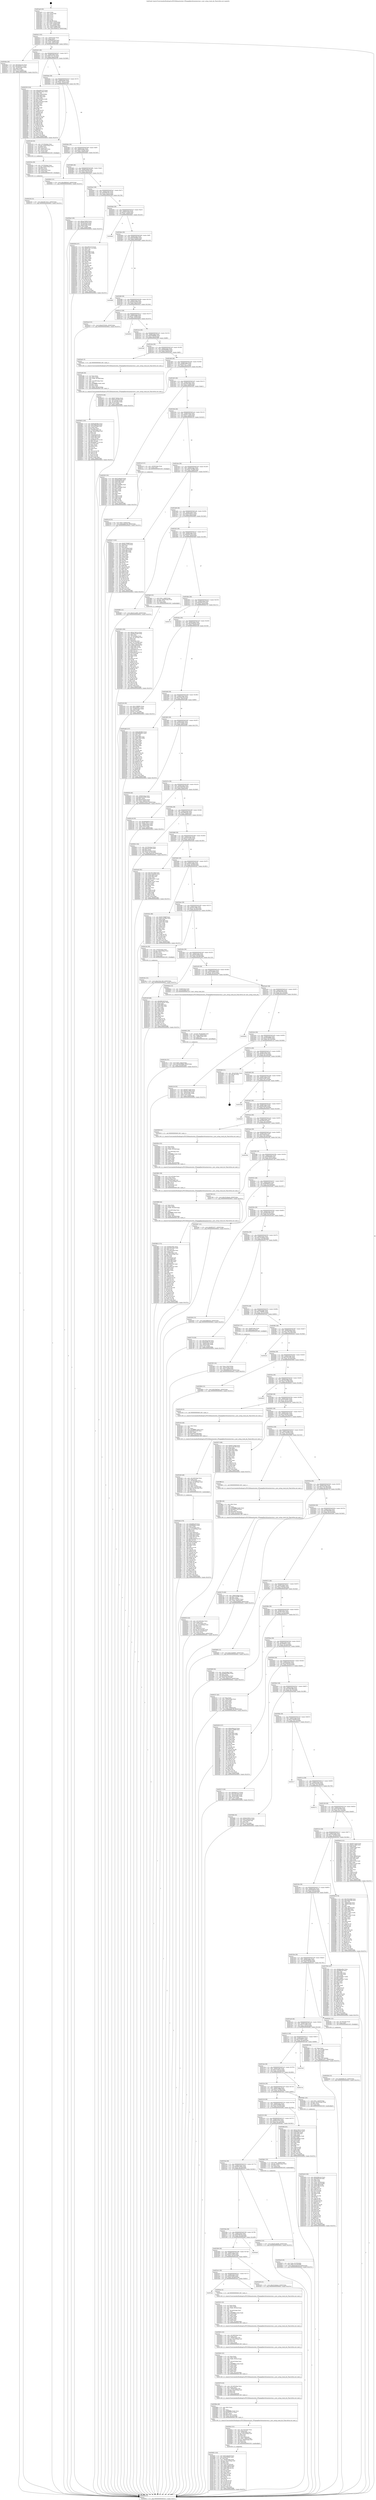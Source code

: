 digraph "0x402ae0" {
  label = "0x402ae0 (/mnt/c/Users/mathe/Desktop/tcc/POCII/binaries/extr_FFmpeglibavformatmovenc.c_mov_setup_track_ids_Final-ollvm.out::main(0))"
  labelloc = "t"
  node[shape=record]

  Entry [label="",width=0.3,height=0.3,shape=circle,fillcolor=black,style=filled]
  "0x402b12" [label="{
     0x402b12 [32]\l
     | [instrs]\l
     &nbsp;&nbsp;0x402b12 \<+6\>: mov -0x94(%rbp),%eax\l
     &nbsp;&nbsp;0x402b18 \<+2\>: mov %eax,%ecx\l
     &nbsp;&nbsp;0x402b1a \<+6\>: sub $0x806641b0,%ecx\l
     &nbsp;&nbsp;0x402b20 \<+6\>: mov %eax,-0x98(%rbp)\l
     &nbsp;&nbsp;0x402b26 \<+6\>: mov %ecx,-0x9c(%rbp)\l
     &nbsp;&nbsp;0x402b2c \<+6\>: je 000000000040340a \<main+0x92a\>\l
  }"]
  "0x40340a" [label="{
     0x40340a [30]\l
     | [instrs]\l
     &nbsp;&nbsp;0x40340a \<+5\>: mov $0x350cec3a,%eax\l
     &nbsp;&nbsp;0x40340f \<+5\>: mov $0x28f39c7c,%ecx\l
     &nbsp;&nbsp;0x403414 \<+3\>: mov -0x34(%rbp),%edx\l
     &nbsp;&nbsp;0x403417 \<+3\>: cmp $0x0,%edx\l
     &nbsp;&nbsp;0x40341a \<+3\>: cmove %ecx,%eax\l
     &nbsp;&nbsp;0x40341d \<+6\>: mov %eax,-0x94(%rbp)\l
     &nbsp;&nbsp;0x403423 \<+5\>: jmp 000000000040485e \<main+0x1d7e\>\l
  }"]
  "0x402b32" [label="{
     0x402b32 [28]\l
     | [instrs]\l
     &nbsp;&nbsp;0x402b32 \<+5\>: jmp 0000000000402b37 \<main+0x57\>\l
     &nbsp;&nbsp;0x402b37 \<+6\>: mov -0x98(%rbp),%eax\l
     &nbsp;&nbsp;0x402b3d \<+5\>: sub $0x812d7723,%eax\l
     &nbsp;&nbsp;0x402b42 \<+6\>: mov %eax,-0xa0(%rbp)\l
     &nbsp;&nbsp;0x402b48 \<+6\>: je 0000000000404328 \<main+0x1848\>\l
  }"]
  Exit [label="",width=0.3,height=0.3,shape=circle,fillcolor=black,style=filled,peripheries=2]
  "0x404328" [label="{
     0x404328 [154]\l
     | [instrs]\l
     &nbsp;&nbsp;0x404328 \<+5\>: mov $0xec801079,%eax\l
     &nbsp;&nbsp;0x40432d \<+5\>: mov $0x6b41a9aa,%ecx\l
     &nbsp;&nbsp;0x404332 \<+2\>: mov $0x1,%dl\l
     &nbsp;&nbsp;0x404334 \<+7\>: movl $0x0,-0x3c(%rbp)\l
     &nbsp;&nbsp;0x40433b \<+7\>: mov 0x407060,%esi\l
     &nbsp;&nbsp;0x404342 \<+7\>: mov 0x407064,%edi\l
     &nbsp;&nbsp;0x404349 \<+3\>: mov %esi,%r8d\l
     &nbsp;&nbsp;0x40434c \<+7\>: sub $0x70c41d54,%r8d\l
     &nbsp;&nbsp;0x404353 \<+4\>: sub $0x1,%r8d\l
     &nbsp;&nbsp;0x404357 \<+7\>: add $0x70c41d54,%r8d\l
     &nbsp;&nbsp;0x40435e \<+4\>: imul %r8d,%esi\l
     &nbsp;&nbsp;0x404362 \<+3\>: and $0x1,%esi\l
     &nbsp;&nbsp;0x404365 \<+3\>: cmp $0x0,%esi\l
     &nbsp;&nbsp;0x404368 \<+4\>: sete %r9b\l
     &nbsp;&nbsp;0x40436c \<+3\>: cmp $0xa,%edi\l
     &nbsp;&nbsp;0x40436f \<+4\>: setl %r10b\l
     &nbsp;&nbsp;0x404373 \<+3\>: mov %r9b,%r11b\l
     &nbsp;&nbsp;0x404376 \<+4\>: xor $0xff,%r11b\l
     &nbsp;&nbsp;0x40437a \<+3\>: mov %r10b,%bl\l
     &nbsp;&nbsp;0x40437d \<+3\>: xor $0xff,%bl\l
     &nbsp;&nbsp;0x404380 \<+3\>: xor $0x0,%dl\l
     &nbsp;&nbsp;0x404383 \<+3\>: mov %r11b,%r14b\l
     &nbsp;&nbsp;0x404386 \<+4\>: and $0x0,%r14b\l
     &nbsp;&nbsp;0x40438a \<+3\>: and %dl,%r9b\l
     &nbsp;&nbsp;0x40438d \<+3\>: mov %bl,%r15b\l
     &nbsp;&nbsp;0x404390 \<+4\>: and $0x0,%r15b\l
     &nbsp;&nbsp;0x404394 \<+3\>: and %dl,%r10b\l
     &nbsp;&nbsp;0x404397 \<+3\>: or %r9b,%r14b\l
     &nbsp;&nbsp;0x40439a \<+3\>: or %r10b,%r15b\l
     &nbsp;&nbsp;0x40439d \<+3\>: xor %r15b,%r14b\l
     &nbsp;&nbsp;0x4043a0 \<+3\>: or %bl,%r11b\l
     &nbsp;&nbsp;0x4043a3 \<+4\>: xor $0xff,%r11b\l
     &nbsp;&nbsp;0x4043a7 \<+3\>: or $0x0,%dl\l
     &nbsp;&nbsp;0x4043aa \<+3\>: and %dl,%r11b\l
     &nbsp;&nbsp;0x4043ad \<+3\>: or %r11b,%r14b\l
     &nbsp;&nbsp;0x4043b0 \<+4\>: test $0x1,%r14b\l
     &nbsp;&nbsp;0x4043b4 \<+3\>: cmovne %ecx,%eax\l
     &nbsp;&nbsp;0x4043b7 \<+6\>: mov %eax,-0x94(%rbp)\l
     &nbsp;&nbsp;0x4043bd \<+5\>: jmp 000000000040485e \<main+0x1d7e\>\l
  }"]
  "0x402b4e" [label="{
     0x402b4e [28]\l
     | [instrs]\l
     &nbsp;&nbsp;0x402b4e \<+5\>: jmp 0000000000402b53 \<main+0x73\>\l
     &nbsp;&nbsp;0x402b53 \<+6\>: mov -0x98(%rbp),%eax\l
     &nbsp;&nbsp;0x402b59 \<+5\>: sub $0x81780c21,%eax\l
     &nbsp;&nbsp;0x402b5e \<+6\>: mov %eax,-0xa4(%rbp)\l
     &nbsp;&nbsp;0x402b64 \<+6\>: je 00000000004041e9 \<main+0x1709\>\l
  }"]
  "0x40426d" [label="{
     0x40426d [15]\l
     | [instrs]\l
     &nbsp;&nbsp;0x40426d \<+10\>: movl $0x8408c1f1,-0x94(%rbp)\l
     &nbsp;&nbsp;0x404277 \<+5\>: jmp 000000000040485e \<main+0x1d7e\>\l
  }"]
  "0x4041e9" [label="{
     0x4041e9 [33]\l
     | [instrs]\l
     &nbsp;&nbsp;0x4041e9 \<+4\>: mov -0x70(%rbp),%rax\l
     &nbsp;&nbsp;0x4041ed \<+7\>: movslq -0x90(%rbp),%rcx\l
     &nbsp;&nbsp;0x4041f4 \<+4\>: shl $0x4,%rcx\l
     &nbsp;&nbsp;0x4041f8 \<+3\>: add %rcx,%rax\l
     &nbsp;&nbsp;0x4041fb \<+4\>: mov 0x8(%rax),%rax\l
     &nbsp;&nbsp;0x4041ff \<+3\>: mov (%rax),%rax\l
     &nbsp;&nbsp;0x404202 \<+3\>: mov %rax,%rdi\l
     &nbsp;&nbsp;0x404205 \<+5\>: call 0000000000401030 \<free@plt\>\l
     | [calls]\l
     &nbsp;&nbsp;0x401030 \{1\} (unknown)\l
  }"]
  "0x402b6a" [label="{
     0x402b6a [28]\l
     | [instrs]\l
     &nbsp;&nbsp;0x402b6a \<+5\>: jmp 0000000000402b6f \<main+0x8f\>\l
     &nbsp;&nbsp;0x402b6f \<+6\>: mov -0x98(%rbp),%eax\l
     &nbsp;&nbsp;0x402b75 \<+5\>: sub $0x817b45ee,%eax\l
     &nbsp;&nbsp;0x402b7a \<+6\>: mov %eax,-0xa8(%rbp)\l
     &nbsp;&nbsp;0x402b80 \<+6\>: je 00000000004040b3 \<main+0x15d3\>\l
  }"]
  "0x404228" [label="{
     0x404228 [15]\l
     | [instrs]\l
     &nbsp;&nbsp;0x404228 \<+10\>: movl $0x28573c51,-0x94(%rbp)\l
     &nbsp;&nbsp;0x404232 \<+5\>: jmp 000000000040485e \<main+0x1d7e\>\l
  }"]
  "0x4040b3" [label="{
     0x4040b3 [15]\l
     | [instrs]\l
     &nbsp;&nbsp;0x4040b3 \<+10\>: movl $0xcfb60cd5,-0x94(%rbp)\l
     &nbsp;&nbsp;0x4040bd \<+5\>: jmp 000000000040485e \<main+0x1d7e\>\l
  }"]
  "0x402b86" [label="{
     0x402b86 [28]\l
     | [instrs]\l
     &nbsp;&nbsp;0x402b86 \<+5\>: jmp 0000000000402b8b \<main+0xab\>\l
     &nbsp;&nbsp;0x402b8b \<+6\>: mov -0x98(%rbp),%eax\l
     &nbsp;&nbsp;0x402b91 \<+5\>: sub $0x81dd2e29,%eax\l
     &nbsp;&nbsp;0x402b96 \<+6\>: mov %eax,-0xac(%rbp)\l
     &nbsp;&nbsp;0x402b9c \<+6\>: je 0000000000403be2 \<main+0x1102\>\l
  }"]
  "0x40420a" [label="{
     0x40420a [30]\l
     | [instrs]\l
     &nbsp;&nbsp;0x40420a \<+4\>: mov -0x70(%rbp),%rax\l
     &nbsp;&nbsp;0x40420e \<+7\>: movslq -0x90(%rbp),%rcx\l
     &nbsp;&nbsp;0x404215 \<+4\>: shl $0x4,%rcx\l
     &nbsp;&nbsp;0x404219 \<+3\>: add %rcx,%rax\l
     &nbsp;&nbsp;0x40421c \<+4\>: mov 0x8(%rax),%rax\l
     &nbsp;&nbsp;0x404220 \<+3\>: mov %rax,%rdi\l
     &nbsp;&nbsp;0x404223 \<+5\>: call 0000000000401030 \<free@plt\>\l
     | [calls]\l
     &nbsp;&nbsp;0x401030 \{1\} (unknown)\l
  }"]
  "0x403be2" [label="{
     0x403be2 [30]\l
     | [instrs]\l
     &nbsp;&nbsp;0x403be2 \<+5\>: mov $0xea70d91f,%eax\l
     &nbsp;&nbsp;0x403be7 \<+5\>: mov $0xd55cfe28,%ecx\l
     &nbsp;&nbsp;0x403bec \<+3\>: mov -0x74(%rbp),%edx\l
     &nbsp;&nbsp;0x403bef \<+3\>: cmp -0x68(%rbp),%edx\l
     &nbsp;&nbsp;0x403bf2 \<+3\>: cmovl %ecx,%eax\l
     &nbsp;&nbsp;0x403bf5 \<+6\>: mov %eax,-0x94(%rbp)\l
     &nbsp;&nbsp;0x403bfb \<+5\>: jmp 000000000040485e \<main+0x1d7e\>\l
  }"]
  "0x402ba2" [label="{
     0x402ba2 [28]\l
     | [instrs]\l
     &nbsp;&nbsp;0x402ba2 \<+5\>: jmp 0000000000402ba7 \<main+0xc7\>\l
     &nbsp;&nbsp;0x402ba7 \<+6\>: mov -0x98(%rbp),%eax\l
     &nbsp;&nbsp;0x402bad \<+5\>: sub $0x8408c1f1,%eax\l
     &nbsp;&nbsp;0x402bb2 \<+6\>: mov %eax,-0xb0(%rbp)\l
     &nbsp;&nbsp;0x402bb8 \<+6\>: je 000000000040429f \<main+0x17bf\>\l
  }"]
  "0x4041af" [label="{
     0x4041af [25]\l
     | [instrs]\l
     &nbsp;&nbsp;0x4041af \<+10\>: movl $0x0,-0x90(%rbp)\l
     &nbsp;&nbsp;0x4041b9 \<+10\>: movl $0xcba8d794,-0x94(%rbp)\l
     &nbsp;&nbsp;0x4041c3 \<+5\>: jmp 000000000040485e \<main+0x1d7e\>\l
  }"]
  "0x40429f" [label="{
     0x40429f [137]\l
     | [instrs]\l
     &nbsp;&nbsp;0x40429f \<+5\>: mov $0xec801079,%eax\l
     &nbsp;&nbsp;0x4042a4 \<+5\>: mov $0x812d7723,%ecx\l
     &nbsp;&nbsp;0x4042a9 \<+2\>: mov $0x1,%dl\l
     &nbsp;&nbsp;0x4042ab \<+2\>: xor %esi,%esi\l
     &nbsp;&nbsp;0x4042ad \<+7\>: mov 0x407060,%edi\l
     &nbsp;&nbsp;0x4042b4 \<+8\>: mov 0x407064,%r8d\l
     &nbsp;&nbsp;0x4042bc \<+3\>: sub $0x1,%esi\l
     &nbsp;&nbsp;0x4042bf \<+3\>: mov %edi,%r9d\l
     &nbsp;&nbsp;0x4042c2 \<+3\>: add %esi,%r9d\l
     &nbsp;&nbsp;0x4042c5 \<+4\>: imul %r9d,%edi\l
     &nbsp;&nbsp;0x4042c9 \<+3\>: and $0x1,%edi\l
     &nbsp;&nbsp;0x4042cc \<+3\>: cmp $0x0,%edi\l
     &nbsp;&nbsp;0x4042cf \<+4\>: sete %r10b\l
     &nbsp;&nbsp;0x4042d3 \<+4\>: cmp $0xa,%r8d\l
     &nbsp;&nbsp;0x4042d7 \<+4\>: setl %r11b\l
     &nbsp;&nbsp;0x4042db \<+3\>: mov %r10b,%bl\l
     &nbsp;&nbsp;0x4042de \<+3\>: xor $0xff,%bl\l
     &nbsp;&nbsp;0x4042e1 \<+3\>: mov %r11b,%r14b\l
     &nbsp;&nbsp;0x4042e4 \<+4\>: xor $0xff,%r14b\l
     &nbsp;&nbsp;0x4042e8 \<+3\>: xor $0x1,%dl\l
     &nbsp;&nbsp;0x4042eb \<+3\>: mov %bl,%r15b\l
     &nbsp;&nbsp;0x4042ee \<+4\>: and $0xff,%r15b\l
     &nbsp;&nbsp;0x4042f2 \<+3\>: and %dl,%r10b\l
     &nbsp;&nbsp;0x4042f5 \<+3\>: mov %r14b,%r12b\l
     &nbsp;&nbsp;0x4042f8 \<+4\>: and $0xff,%r12b\l
     &nbsp;&nbsp;0x4042fc \<+3\>: and %dl,%r11b\l
     &nbsp;&nbsp;0x4042ff \<+3\>: or %r10b,%r15b\l
     &nbsp;&nbsp;0x404302 \<+3\>: or %r11b,%r12b\l
     &nbsp;&nbsp;0x404305 \<+3\>: xor %r12b,%r15b\l
     &nbsp;&nbsp;0x404308 \<+3\>: or %r14b,%bl\l
     &nbsp;&nbsp;0x40430b \<+3\>: xor $0xff,%bl\l
     &nbsp;&nbsp;0x40430e \<+3\>: or $0x1,%dl\l
     &nbsp;&nbsp;0x404311 \<+2\>: and %dl,%bl\l
     &nbsp;&nbsp;0x404313 \<+3\>: or %bl,%r15b\l
     &nbsp;&nbsp;0x404316 \<+4\>: test $0x1,%r15b\l
     &nbsp;&nbsp;0x40431a \<+3\>: cmovne %ecx,%eax\l
     &nbsp;&nbsp;0x40431d \<+6\>: mov %eax,-0x94(%rbp)\l
     &nbsp;&nbsp;0x404323 \<+5\>: jmp 000000000040485e \<main+0x1d7e\>\l
  }"]
  "0x402bbe" [label="{
     0x402bbe [28]\l
     | [instrs]\l
     &nbsp;&nbsp;0x402bbe \<+5\>: jmp 0000000000402bc3 \<main+0xe3\>\l
     &nbsp;&nbsp;0x402bc3 \<+6\>: mov -0x98(%rbp),%eax\l
     &nbsp;&nbsp;0x402bc9 \<+5\>: sub $0x8557aea6,%eax\l
     &nbsp;&nbsp;0x402bce \<+6\>: mov %eax,-0xb4(%rbp)\l
     &nbsp;&nbsp;0x402bd4 \<+6\>: je 00000000004046e1 \<main+0x1c01\>\l
  }"]
  "0x40416c" [label="{
     0x40416c [15]\l
     | [instrs]\l
     &nbsp;&nbsp;0x40416c \<+10\>: movl $0x222b11d9,-0x94(%rbp)\l
     &nbsp;&nbsp;0x404176 \<+5\>: jmp 000000000040485e \<main+0x1d7e\>\l
  }"]
  "0x4046e1" [label="{
     0x4046e1\l
  }", style=dashed]
  "0x402bda" [label="{
     0x402bda [28]\l
     | [instrs]\l
     &nbsp;&nbsp;0x402bda \<+5\>: jmp 0000000000402bdf \<main+0xff\>\l
     &nbsp;&nbsp;0x402bdf \<+6\>: mov -0x98(%rbp),%eax\l
     &nbsp;&nbsp;0x402be5 \<+5\>: sub $0x8cd928b3,%eax\l
     &nbsp;&nbsp;0x402bea \<+6\>: mov %eax,-0xb8(%rbp)\l
     &nbsp;&nbsp;0x402bf0 \<+6\>: je 00000000004046fd \<main+0x1c1d\>\l
  }"]
  "0x40410e" [label="{
     0x40410e [31]\l
     | [instrs]\l
     &nbsp;&nbsp;0x40410e \<+10\>: movl $0x0,-0x8c(%rbp)\l
     &nbsp;&nbsp;0x404118 \<+10\>: movl $0xef5499b8,-0x94(%rbp)\l
     &nbsp;&nbsp;0x404122 \<+6\>: mov %eax,-0x1e8(%rbp)\l
     &nbsp;&nbsp;0x404128 \<+5\>: jmp 000000000040485e \<main+0x1d7e\>\l
  }"]
  "0x4046fd" [label="{
     0x4046fd\l
  }", style=dashed]
  "0x402bf6" [label="{
     0x402bf6 [28]\l
     | [instrs]\l
     &nbsp;&nbsp;0x402bf6 \<+5\>: jmp 0000000000402bfb \<main+0x11b\>\l
     &nbsp;&nbsp;0x402bfb \<+6\>: mov -0x98(%rbp),%eax\l
     &nbsp;&nbsp;0x402c01 \<+5\>: sub $0x8dae3c08,%eax\l
     &nbsp;&nbsp;0x402c06 \<+6\>: mov %eax,-0xbc(%rbp)\l
     &nbsp;&nbsp;0x402c0c \<+6\>: je 0000000000403ec4 \<main+0x13e4\>\l
  }"]
  "0x4040f1" [label="{
     0x4040f1 [29]\l
     | [instrs]\l
     &nbsp;&nbsp;0x4040f1 \<+10\>: movabs $0x4050b6,%rdi\l
     &nbsp;&nbsp;0x4040fb \<+6\>: mov %eax,-0x88(%rbp)\l
     &nbsp;&nbsp;0x404101 \<+6\>: mov -0x88(%rbp),%esi\l
     &nbsp;&nbsp;0x404107 \<+2\>: mov $0x0,%al\l
     &nbsp;&nbsp;0x404109 \<+5\>: call 0000000000401040 \<printf@plt\>\l
     | [calls]\l
     &nbsp;&nbsp;0x401040 \{1\} (unknown)\l
  }"]
  "0x403ec4" [label="{
     0x403ec4 [15]\l
     | [instrs]\l
     &nbsp;&nbsp;0x403ec4 \<+10\>: movl $0xd197b50c,-0x94(%rbp)\l
     &nbsp;&nbsp;0x403ece \<+5\>: jmp 000000000040485e \<main+0x1d7e\>\l
  }"]
  "0x402c12" [label="{
     0x402c12 [28]\l
     | [instrs]\l
     &nbsp;&nbsp;0x402c12 \<+5\>: jmp 0000000000402c17 \<main+0x137\>\l
     &nbsp;&nbsp;0x402c17 \<+6\>: mov -0x98(%rbp),%eax\l
     &nbsp;&nbsp;0x402c1d \<+5\>: sub $0x9279dbff,%eax\l
     &nbsp;&nbsp;0x402c22 \<+6\>: mov %eax,-0xc0(%rbp)\l
     &nbsp;&nbsp;0x402c28 \<+6\>: je 0000000000404854 \<main+0x1d74\>\l
  }"]
  "0x404023" [label="{
     0x404023 [53]\l
     | [instrs]\l
     &nbsp;&nbsp;0x404023 \<+6\>: mov -0x1e4(%rbp),%ecx\l
     &nbsp;&nbsp;0x404029 \<+3\>: imul %eax,%ecx\l
     &nbsp;&nbsp;0x40402c \<+4\>: mov -0x70(%rbp),%rsi\l
     &nbsp;&nbsp;0x404030 \<+4\>: movslq -0x74(%rbp),%rdi\l
     &nbsp;&nbsp;0x404034 \<+4\>: shl $0x4,%rdi\l
     &nbsp;&nbsp;0x404038 \<+3\>: add %rdi,%rsi\l
     &nbsp;&nbsp;0x40403b \<+4\>: mov 0x8(%rsi),%rsi\l
     &nbsp;&nbsp;0x40403f \<+4\>: movslq -0x7c(%rbp),%rdi\l
     &nbsp;&nbsp;0x404043 \<+4\>: mov (%rsi,%rdi,8),%rsi\l
     &nbsp;&nbsp;0x404047 \<+2\>: mov %ecx,(%rsi)\l
     &nbsp;&nbsp;0x404049 \<+10\>: movl $0xcb529eac,-0x94(%rbp)\l
     &nbsp;&nbsp;0x404053 \<+5\>: jmp 000000000040485e \<main+0x1d7e\>\l
  }"]
  "0x404854" [label="{
     0x404854\l
  }", style=dashed]
  "0x402c2e" [label="{
     0x402c2e [28]\l
     | [instrs]\l
     &nbsp;&nbsp;0x402c2e \<+5\>: jmp 0000000000402c33 \<main+0x153\>\l
     &nbsp;&nbsp;0x402c33 \<+6\>: mov -0x98(%rbp),%eax\l
     &nbsp;&nbsp;0x402c39 \<+5\>: sub $0x92b8869e,%eax\l
     &nbsp;&nbsp;0x402c3e \<+6\>: mov %eax,-0xc4(%rbp)\l
     &nbsp;&nbsp;0x402c44 \<+6\>: je 000000000040336f \<main+0x88f\>\l
  }"]
  "0x403ffb" [label="{
     0x403ffb [40]\l
     | [instrs]\l
     &nbsp;&nbsp;0x403ffb \<+5\>: mov $0x2,%ecx\l
     &nbsp;&nbsp;0x404000 \<+1\>: cltd\l
     &nbsp;&nbsp;0x404001 \<+2\>: idiv %ecx\l
     &nbsp;&nbsp;0x404003 \<+6\>: imul $0xfffffffe,%edx,%ecx\l
     &nbsp;&nbsp;0x404009 \<+6\>: sub $0xa6e0750f,%ecx\l
     &nbsp;&nbsp;0x40400f \<+3\>: add $0x1,%ecx\l
     &nbsp;&nbsp;0x404012 \<+6\>: add $0xa6e0750f,%ecx\l
     &nbsp;&nbsp;0x404018 \<+6\>: mov %ecx,-0x1e4(%rbp)\l
     &nbsp;&nbsp;0x40401e \<+5\>: call 0000000000401160 \<next_i\>\l
     | [calls]\l
     &nbsp;&nbsp;0x401160 \{1\} (/mnt/c/Users/mathe/Desktop/tcc/POCII/binaries/extr_FFmpeglibavformatmovenc.c_mov_setup_track_ids_Final-ollvm.out::next_i)\l
  }"]
  "0x40336f" [label="{
     0x40336f\l
  }", style=dashed]
  "0x402c4a" [label="{
     0x402c4a [28]\l
     | [instrs]\l
     &nbsp;&nbsp;0x402c4a \<+5\>: jmp 0000000000402c4f \<main+0x16f\>\l
     &nbsp;&nbsp;0x402c4f \<+6\>: mov -0x98(%rbp),%eax\l
     &nbsp;&nbsp;0x402c55 \<+5\>: sub $0x94f46062,%eax\l
     &nbsp;&nbsp;0x402c5a \<+6\>: mov %eax,-0xc8(%rbp)\l
     &nbsp;&nbsp;0x402c60 \<+6\>: je 0000000000403ad1 \<main+0xff1\>\l
  }"]
  "0x403e06" [label="{
     0x403e06 [190]\l
     | [instrs]\l
     &nbsp;&nbsp;0x403e06 \<+5\>: mov $0x5a7dd11e,%ecx\l
     &nbsp;&nbsp;0x403e0b \<+5\>: mov $0x8dae3c08,%edx\l
     &nbsp;&nbsp;0x403e10 \<+3\>: mov $0x1,%sil\l
     &nbsp;&nbsp;0x403e13 \<+4\>: mov -0x70(%rbp),%rdi\l
     &nbsp;&nbsp;0x403e17 \<+4\>: movslq -0x74(%rbp),%r8\l
     &nbsp;&nbsp;0x403e1b \<+4\>: shl $0x4,%r8\l
     &nbsp;&nbsp;0x403e1f \<+3\>: add %r8,%rdi\l
     &nbsp;&nbsp;0x403e22 \<+4\>: mov 0x8(%rdi),%rdi\l
     &nbsp;&nbsp;0x403e26 \<+4\>: movslq -0x7c(%rbp),%r8\l
     &nbsp;&nbsp;0x403e2a \<+4\>: mov %rax,(%rdi,%r8,8)\l
     &nbsp;&nbsp;0x403e2e \<+10\>: movl $0x0,-0x84(%rbp)\l
     &nbsp;&nbsp;0x403e38 \<+8\>: mov 0x407060,%r9d\l
     &nbsp;&nbsp;0x403e40 \<+8\>: mov 0x407064,%r10d\l
     &nbsp;&nbsp;0x403e48 \<+3\>: mov %r9d,%r11d\l
     &nbsp;&nbsp;0x403e4b \<+7\>: sub $0xd2d9253,%r11d\l
     &nbsp;&nbsp;0x403e52 \<+4\>: sub $0x1,%r11d\l
     &nbsp;&nbsp;0x403e56 \<+7\>: add $0xd2d9253,%r11d\l
     &nbsp;&nbsp;0x403e5d \<+4\>: imul %r11d,%r9d\l
     &nbsp;&nbsp;0x403e61 \<+4\>: and $0x1,%r9d\l
     &nbsp;&nbsp;0x403e65 \<+4\>: cmp $0x0,%r9d\l
     &nbsp;&nbsp;0x403e69 \<+3\>: sete %bl\l
     &nbsp;&nbsp;0x403e6c \<+4\>: cmp $0xa,%r10d\l
     &nbsp;&nbsp;0x403e70 \<+4\>: setl %r14b\l
     &nbsp;&nbsp;0x403e74 \<+3\>: mov %bl,%r15b\l
     &nbsp;&nbsp;0x403e77 \<+4\>: xor $0xff,%r15b\l
     &nbsp;&nbsp;0x403e7b \<+3\>: mov %r14b,%r12b\l
     &nbsp;&nbsp;0x403e7e \<+4\>: xor $0xff,%r12b\l
     &nbsp;&nbsp;0x403e82 \<+4\>: xor $0x1,%sil\l
     &nbsp;&nbsp;0x403e86 \<+3\>: mov %r15b,%r13b\l
     &nbsp;&nbsp;0x403e89 \<+4\>: and $0xff,%r13b\l
     &nbsp;&nbsp;0x403e8d \<+3\>: and %sil,%bl\l
     &nbsp;&nbsp;0x403e90 \<+3\>: mov %r12b,%al\l
     &nbsp;&nbsp;0x403e93 \<+2\>: and $0xff,%al\l
     &nbsp;&nbsp;0x403e95 \<+3\>: and %sil,%r14b\l
     &nbsp;&nbsp;0x403e98 \<+3\>: or %bl,%r13b\l
     &nbsp;&nbsp;0x403e9b \<+3\>: or %r14b,%al\l
     &nbsp;&nbsp;0x403e9e \<+3\>: xor %al,%r13b\l
     &nbsp;&nbsp;0x403ea1 \<+3\>: or %r12b,%r15b\l
     &nbsp;&nbsp;0x403ea4 \<+4\>: xor $0xff,%r15b\l
     &nbsp;&nbsp;0x403ea8 \<+4\>: or $0x1,%sil\l
     &nbsp;&nbsp;0x403eac \<+3\>: and %sil,%r15b\l
     &nbsp;&nbsp;0x403eaf \<+3\>: or %r15b,%r13b\l
     &nbsp;&nbsp;0x403eb2 \<+4\>: test $0x1,%r13b\l
     &nbsp;&nbsp;0x403eb6 \<+3\>: cmovne %edx,%ecx\l
     &nbsp;&nbsp;0x403eb9 \<+6\>: mov %ecx,-0x94(%rbp)\l
     &nbsp;&nbsp;0x403ebf \<+5\>: jmp 000000000040485e \<main+0x1d7e\>\l
  }"]
  "0x403ad1" [label="{
     0x403ad1 [5]\l
     | [instrs]\l
     &nbsp;&nbsp;0x403ad1 \<+5\>: call 0000000000401160 \<next_i\>\l
     | [calls]\l
     &nbsp;&nbsp;0x401160 \{1\} (/mnt/c/Users/mathe/Desktop/tcc/POCII/binaries/extr_FFmpeglibavformatmovenc.c_mov_setup_track_ids_Final-ollvm.out::next_i)\l
  }"]
  "0x402c66" [label="{
     0x402c66 [28]\l
     | [instrs]\l
     &nbsp;&nbsp;0x402c66 \<+5\>: jmp 0000000000402c6b \<main+0x18b\>\l
     &nbsp;&nbsp;0x402c6b \<+6\>: mov -0x98(%rbp),%eax\l
     &nbsp;&nbsp;0x402c71 \<+5\>: sub $0x9f322f77,%eax\l
     &nbsp;&nbsp;0x402c76 \<+6\>: mov %eax,-0xcc(%rbp)\l
     &nbsp;&nbsp;0x402c7c \<+6\>: je 0000000000403d76 \<main+0x1296\>\l
  }"]
  "0x403cb4" [label="{
     0x403cb4 [179]\l
     | [instrs]\l
     &nbsp;&nbsp;0x403cb4 \<+5\>: mov $0xbfdf1d2f,%ecx\l
     &nbsp;&nbsp;0x403cb9 \<+5\>: mov $0x8bbf65a,%edx\l
     &nbsp;&nbsp;0x403cbe \<+3\>: mov $0x1,%r8b\l
     &nbsp;&nbsp;0x403cc1 \<+4\>: mov -0x70(%rbp),%rsi\l
     &nbsp;&nbsp;0x403cc5 \<+4\>: movslq -0x74(%rbp),%rdi\l
     &nbsp;&nbsp;0x403cc9 \<+4\>: shl $0x4,%rdi\l
     &nbsp;&nbsp;0x403ccd \<+3\>: add %rdi,%rsi\l
     &nbsp;&nbsp;0x403cd0 \<+4\>: mov %rax,0x8(%rsi)\l
     &nbsp;&nbsp;0x403cd4 \<+7\>: movl $0x0,-0x7c(%rbp)\l
     &nbsp;&nbsp;0x403cdb \<+8\>: mov 0x407060,%r9d\l
     &nbsp;&nbsp;0x403ce3 \<+8\>: mov 0x407064,%r10d\l
     &nbsp;&nbsp;0x403ceb \<+3\>: mov %r9d,%r11d\l
     &nbsp;&nbsp;0x403cee \<+7\>: sub $0x8b2a4dcf,%r11d\l
     &nbsp;&nbsp;0x403cf5 \<+4\>: sub $0x1,%r11d\l
     &nbsp;&nbsp;0x403cf9 \<+7\>: add $0x8b2a4dcf,%r11d\l
     &nbsp;&nbsp;0x403d00 \<+4\>: imul %r11d,%r9d\l
     &nbsp;&nbsp;0x403d04 \<+4\>: and $0x1,%r9d\l
     &nbsp;&nbsp;0x403d08 \<+4\>: cmp $0x0,%r9d\l
     &nbsp;&nbsp;0x403d0c \<+3\>: sete %bl\l
     &nbsp;&nbsp;0x403d0f \<+4\>: cmp $0xa,%r10d\l
     &nbsp;&nbsp;0x403d13 \<+4\>: setl %r14b\l
     &nbsp;&nbsp;0x403d17 \<+3\>: mov %bl,%r15b\l
     &nbsp;&nbsp;0x403d1a \<+4\>: xor $0xff,%r15b\l
     &nbsp;&nbsp;0x403d1e \<+3\>: mov %r14b,%r12b\l
     &nbsp;&nbsp;0x403d21 \<+4\>: xor $0xff,%r12b\l
     &nbsp;&nbsp;0x403d25 \<+4\>: xor $0x1,%r8b\l
     &nbsp;&nbsp;0x403d29 \<+3\>: mov %r15b,%r13b\l
     &nbsp;&nbsp;0x403d2c \<+4\>: and $0xff,%r13b\l
     &nbsp;&nbsp;0x403d30 \<+3\>: and %r8b,%bl\l
     &nbsp;&nbsp;0x403d33 \<+3\>: mov %r12b,%al\l
     &nbsp;&nbsp;0x403d36 \<+2\>: and $0xff,%al\l
     &nbsp;&nbsp;0x403d38 \<+3\>: and %r8b,%r14b\l
     &nbsp;&nbsp;0x403d3b \<+3\>: or %bl,%r13b\l
     &nbsp;&nbsp;0x403d3e \<+3\>: or %r14b,%al\l
     &nbsp;&nbsp;0x403d41 \<+3\>: xor %al,%r13b\l
     &nbsp;&nbsp;0x403d44 \<+3\>: or %r12b,%r15b\l
     &nbsp;&nbsp;0x403d47 \<+4\>: xor $0xff,%r15b\l
     &nbsp;&nbsp;0x403d4b \<+4\>: or $0x1,%r8b\l
     &nbsp;&nbsp;0x403d4f \<+3\>: and %r8b,%r15b\l
     &nbsp;&nbsp;0x403d52 \<+3\>: or %r15b,%r13b\l
     &nbsp;&nbsp;0x403d55 \<+4\>: test $0x1,%r13b\l
     &nbsp;&nbsp;0x403d59 \<+3\>: cmovne %edx,%ecx\l
     &nbsp;&nbsp;0x403d5c \<+6\>: mov %ecx,-0x94(%rbp)\l
     &nbsp;&nbsp;0x403d62 \<+5\>: jmp 000000000040485e \<main+0x1d7e\>\l
  }"]
  "0x403d76" [label="{
     0x403d76 [30]\l
     | [instrs]\l
     &nbsp;&nbsp;0x403d76 \<+5\>: mov $0x817b45ee,%eax\l
     &nbsp;&nbsp;0x403d7b \<+5\>: mov $0x61d203d6,%ecx\l
     &nbsp;&nbsp;0x403d80 \<+3\>: mov -0x7c(%rbp),%edx\l
     &nbsp;&nbsp;0x403d83 \<+3\>: cmp -0x78(%rbp),%edx\l
     &nbsp;&nbsp;0x403d86 \<+3\>: cmovl %ecx,%eax\l
     &nbsp;&nbsp;0x403d89 \<+6\>: mov %eax,-0x94(%rbp)\l
     &nbsp;&nbsp;0x403d8f \<+5\>: jmp 000000000040485e \<main+0x1d7e\>\l
  }"]
  "0x402c82" [label="{
     0x402c82 [28]\l
     | [instrs]\l
     &nbsp;&nbsp;0x402c82 \<+5\>: jmp 0000000000402c87 \<main+0x1a7\>\l
     &nbsp;&nbsp;0x402c87 \<+6\>: mov -0x98(%rbp),%eax\l
     &nbsp;&nbsp;0x402c8d \<+5\>: sub $0xa3653dee,%eax\l
     &nbsp;&nbsp;0x402c92 \<+6\>: mov %eax,-0xd0(%rbp)\l
     &nbsp;&nbsp;0x402c98 \<+6\>: je 0000000000403591 \<main+0xab1\>\l
  }"]
  "0x403c83" [label="{
     0x403c83 [49]\l
     | [instrs]\l
     &nbsp;&nbsp;0x403c83 \<+6\>: mov -0x1e0(%rbp),%ecx\l
     &nbsp;&nbsp;0x403c89 \<+3\>: imul %eax,%ecx\l
     &nbsp;&nbsp;0x403c8c \<+4\>: mov -0x70(%rbp),%rsi\l
     &nbsp;&nbsp;0x403c90 \<+4\>: movslq -0x74(%rbp),%rdi\l
     &nbsp;&nbsp;0x403c94 \<+4\>: shl $0x4,%rdi\l
     &nbsp;&nbsp;0x403c98 \<+3\>: add %rdi,%rsi\l
     &nbsp;&nbsp;0x403c9b \<+2\>: mov %ecx,(%rsi)\l
     &nbsp;&nbsp;0x403c9d \<+7\>: movl $0x1,-0x78(%rbp)\l
     &nbsp;&nbsp;0x403ca4 \<+4\>: movslq -0x78(%rbp),%rsi\l
     &nbsp;&nbsp;0x403ca8 \<+4\>: shl $0x3,%rsi\l
     &nbsp;&nbsp;0x403cac \<+3\>: mov %rsi,%rdi\l
     &nbsp;&nbsp;0x403caf \<+5\>: call 0000000000401050 \<malloc@plt\>\l
     | [calls]\l
     &nbsp;&nbsp;0x401050 \{1\} (unknown)\l
  }"]
  "0x403591" [label="{
     0x403591 [91]\l
     | [instrs]\l
     &nbsp;&nbsp;0x403591 \<+5\>: mov $0x31e6ad5f,%eax\l
     &nbsp;&nbsp;0x403596 \<+5\>: mov $0x6ef20dfc,%ecx\l
     &nbsp;&nbsp;0x40359b \<+7\>: mov 0x407060,%edx\l
     &nbsp;&nbsp;0x4035a2 \<+7\>: mov 0x407064,%esi\l
     &nbsp;&nbsp;0x4035a9 \<+2\>: mov %edx,%edi\l
     &nbsp;&nbsp;0x4035ab \<+6\>: add $0x12d5948e,%edi\l
     &nbsp;&nbsp;0x4035b1 \<+3\>: sub $0x1,%edi\l
     &nbsp;&nbsp;0x4035b4 \<+6\>: sub $0x12d5948e,%edi\l
     &nbsp;&nbsp;0x4035ba \<+3\>: imul %edi,%edx\l
     &nbsp;&nbsp;0x4035bd \<+3\>: and $0x1,%edx\l
     &nbsp;&nbsp;0x4035c0 \<+3\>: cmp $0x0,%edx\l
     &nbsp;&nbsp;0x4035c3 \<+4\>: sete %r8b\l
     &nbsp;&nbsp;0x4035c7 \<+3\>: cmp $0xa,%esi\l
     &nbsp;&nbsp;0x4035ca \<+4\>: setl %r9b\l
     &nbsp;&nbsp;0x4035ce \<+3\>: mov %r8b,%r10b\l
     &nbsp;&nbsp;0x4035d1 \<+3\>: and %r9b,%r10b\l
     &nbsp;&nbsp;0x4035d4 \<+3\>: xor %r9b,%r8b\l
     &nbsp;&nbsp;0x4035d7 \<+3\>: or %r8b,%r10b\l
     &nbsp;&nbsp;0x4035da \<+4\>: test $0x1,%r10b\l
     &nbsp;&nbsp;0x4035de \<+3\>: cmovne %ecx,%eax\l
     &nbsp;&nbsp;0x4035e1 \<+6\>: mov %eax,-0x94(%rbp)\l
     &nbsp;&nbsp;0x4035e7 \<+5\>: jmp 000000000040485e \<main+0x1d7e\>\l
  }"]
  "0x402c9e" [label="{
     0x402c9e [28]\l
     | [instrs]\l
     &nbsp;&nbsp;0x402c9e \<+5\>: jmp 0000000000402ca3 \<main+0x1c3\>\l
     &nbsp;&nbsp;0x402ca3 \<+6\>: mov -0x98(%rbp),%eax\l
     &nbsp;&nbsp;0x402ca9 \<+5\>: sub $0xb027ca83,%eax\l
     &nbsp;&nbsp;0x402cae \<+6\>: mov %eax,-0xd4(%rbp)\l
     &nbsp;&nbsp;0x402cb4 \<+6\>: je 00000000004041a3 \<main+0x16c3\>\l
  }"]
  "0x403c5b" [label="{
     0x403c5b [40]\l
     | [instrs]\l
     &nbsp;&nbsp;0x403c5b \<+5\>: mov $0x2,%ecx\l
     &nbsp;&nbsp;0x403c60 \<+1\>: cltd\l
     &nbsp;&nbsp;0x403c61 \<+2\>: idiv %ecx\l
     &nbsp;&nbsp;0x403c63 \<+6\>: imul $0xfffffffe,%edx,%ecx\l
     &nbsp;&nbsp;0x403c69 \<+6\>: sub $0xeb922e38,%ecx\l
     &nbsp;&nbsp;0x403c6f \<+3\>: add $0x1,%ecx\l
     &nbsp;&nbsp;0x403c72 \<+6\>: add $0xeb922e38,%ecx\l
     &nbsp;&nbsp;0x403c78 \<+6\>: mov %ecx,-0x1e0(%rbp)\l
     &nbsp;&nbsp;0x403c7e \<+5\>: call 0000000000401160 \<next_i\>\l
     | [calls]\l
     &nbsp;&nbsp;0x401160 \{1\} (/mnt/c/Users/mathe/Desktop/tcc/POCII/binaries/extr_FFmpeglibavformatmovenc.c_mov_setup_track_ids_Final-ollvm.out::next_i)\l
  }"]
  "0x4041a3" [label="{
     0x4041a3 [12]\l
     | [instrs]\l
     &nbsp;&nbsp;0x4041a3 \<+4\>: mov -0x58(%rbp),%rax\l
     &nbsp;&nbsp;0x4041a7 \<+3\>: mov %rax,%rdi\l
     &nbsp;&nbsp;0x4041aa \<+5\>: call 0000000000401030 \<free@plt\>\l
     | [calls]\l
     &nbsp;&nbsp;0x401030 \{1\} (unknown)\l
  }"]
  "0x402cba" [label="{
     0x402cba [28]\l
     | [instrs]\l
     &nbsp;&nbsp;0x402cba \<+5\>: jmp 0000000000402cbf \<main+0x1df\>\l
     &nbsp;&nbsp;0x402cbf \<+6\>: mov -0x98(%rbp),%eax\l
     &nbsp;&nbsp;0x402cc5 \<+5\>: sub $0xb7c6168e,%eax\l
     &nbsp;&nbsp;0x402cca \<+6\>: mov %eax,-0xd8(%rbp)\l
     &nbsp;&nbsp;0x402cd0 \<+6\>: je 0000000000404427 \<main+0x1947\>\l
  }"]
  "0x403bc8" [label="{
     0x403bc8 [26]\l
     | [instrs]\l
     &nbsp;&nbsp;0x403bc8 \<+4\>: mov %rax,-0x70(%rbp)\l
     &nbsp;&nbsp;0x403bcc \<+7\>: movl $0x0,-0x74(%rbp)\l
     &nbsp;&nbsp;0x403bd3 \<+10\>: movl $0x81dd2e29,-0x94(%rbp)\l
     &nbsp;&nbsp;0x403bdd \<+5\>: jmp 000000000040485e \<main+0x1d7e\>\l
  }"]
  "0x404427" [label="{
     0x404427 [143]\l
     | [instrs]\l
     &nbsp;&nbsp;0x404427 \<+5\>: mov $0x9279dbff,%eax\l
     &nbsp;&nbsp;0x40442c \<+5\>: mov $0xfd414c78,%ecx\l
     &nbsp;&nbsp;0x404431 \<+2\>: mov $0x1,%dl\l
     &nbsp;&nbsp;0x404433 \<+2\>: xor %esi,%esi\l
     &nbsp;&nbsp;0x404435 \<+3\>: mov -0x3c(%rbp),%edi\l
     &nbsp;&nbsp;0x404438 \<+3\>: mov %edi,-0x2c(%rbp)\l
     &nbsp;&nbsp;0x40443b \<+7\>: mov 0x407060,%edi\l
     &nbsp;&nbsp;0x404442 \<+8\>: mov 0x407064,%r8d\l
     &nbsp;&nbsp;0x40444a \<+3\>: sub $0x1,%esi\l
     &nbsp;&nbsp;0x40444d \<+3\>: mov %edi,%r9d\l
     &nbsp;&nbsp;0x404450 \<+3\>: add %esi,%r9d\l
     &nbsp;&nbsp;0x404453 \<+4\>: imul %r9d,%edi\l
     &nbsp;&nbsp;0x404457 \<+3\>: and $0x1,%edi\l
     &nbsp;&nbsp;0x40445a \<+3\>: cmp $0x0,%edi\l
     &nbsp;&nbsp;0x40445d \<+4\>: sete %r10b\l
     &nbsp;&nbsp;0x404461 \<+4\>: cmp $0xa,%r8d\l
     &nbsp;&nbsp;0x404465 \<+4\>: setl %r11b\l
     &nbsp;&nbsp;0x404469 \<+3\>: mov %r10b,%bl\l
     &nbsp;&nbsp;0x40446c \<+3\>: xor $0xff,%bl\l
     &nbsp;&nbsp;0x40446f \<+3\>: mov %r11b,%r14b\l
     &nbsp;&nbsp;0x404472 \<+4\>: xor $0xff,%r14b\l
     &nbsp;&nbsp;0x404476 \<+3\>: xor $0x1,%dl\l
     &nbsp;&nbsp;0x404479 \<+3\>: mov %bl,%r15b\l
     &nbsp;&nbsp;0x40447c \<+4\>: and $0xff,%r15b\l
     &nbsp;&nbsp;0x404480 \<+3\>: and %dl,%r10b\l
     &nbsp;&nbsp;0x404483 \<+3\>: mov %r14b,%r12b\l
     &nbsp;&nbsp;0x404486 \<+4\>: and $0xff,%r12b\l
     &nbsp;&nbsp;0x40448a \<+3\>: and %dl,%r11b\l
     &nbsp;&nbsp;0x40448d \<+3\>: or %r10b,%r15b\l
     &nbsp;&nbsp;0x404490 \<+3\>: or %r11b,%r12b\l
     &nbsp;&nbsp;0x404493 \<+3\>: xor %r12b,%r15b\l
     &nbsp;&nbsp;0x404496 \<+3\>: or %r14b,%bl\l
     &nbsp;&nbsp;0x404499 \<+3\>: xor $0xff,%bl\l
     &nbsp;&nbsp;0x40449c \<+3\>: or $0x1,%dl\l
     &nbsp;&nbsp;0x40449f \<+2\>: and %dl,%bl\l
     &nbsp;&nbsp;0x4044a1 \<+3\>: or %bl,%r15b\l
     &nbsp;&nbsp;0x4044a4 \<+4\>: test $0x1,%r15b\l
     &nbsp;&nbsp;0x4044a8 \<+3\>: cmovne %ecx,%eax\l
     &nbsp;&nbsp;0x4044ab \<+6\>: mov %eax,-0x94(%rbp)\l
     &nbsp;&nbsp;0x4044b1 \<+5\>: jmp 000000000040485e \<main+0x1d7e\>\l
  }"]
  "0x402cd6" [label="{
     0x402cd6 [28]\l
     | [instrs]\l
     &nbsp;&nbsp;0x402cd6 \<+5\>: jmp 0000000000402cdb \<main+0x1fb\>\l
     &nbsp;&nbsp;0x402cdb \<+6\>: mov -0x98(%rbp),%eax\l
     &nbsp;&nbsp;0x402ce1 \<+5\>: sub $0xbee44615,%eax\l
     &nbsp;&nbsp;0x402ce6 \<+6\>: mov %eax,-0xdc(%rbp)\l
     &nbsp;&nbsp;0x402cec \<+6\>: je 0000000000404080 \<main+0x15a0\>\l
  }"]
  "0x403b02" [label="{
     0x403b02 [126]\l
     | [instrs]\l
     &nbsp;&nbsp;0x403b02 \<+5\>: mov $0x8cd928b3,%ecx\l
     &nbsp;&nbsp;0x403b07 \<+5\>: mov $0x238bd2bf,%edx\l
     &nbsp;&nbsp;0x403b0c \<+6\>: mov -0x1dc(%rbp),%esi\l
     &nbsp;&nbsp;0x403b12 \<+3\>: imul %eax,%esi\l
     &nbsp;&nbsp;0x403b15 \<+3\>: movslq %esi,%rdi\l
     &nbsp;&nbsp;0x403b18 \<+4\>: mov -0x58(%rbp),%r8\l
     &nbsp;&nbsp;0x403b1c \<+4\>: movslq -0x5c(%rbp),%r9\l
     &nbsp;&nbsp;0x403b20 \<+4\>: shl $0x5,%r9\l
     &nbsp;&nbsp;0x403b24 \<+3\>: add %r9,%r8\l
     &nbsp;&nbsp;0x403b27 \<+4\>: mov %rdi,0x18(%r8)\l
     &nbsp;&nbsp;0x403b2b \<+7\>: mov 0x407060,%eax\l
     &nbsp;&nbsp;0x403b32 \<+7\>: mov 0x407064,%esi\l
     &nbsp;&nbsp;0x403b39 \<+3\>: mov %eax,%r10d\l
     &nbsp;&nbsp;0x403b3c \<+7\>: sub $0xe9def723,%r10d\l
     &nbsp;&nbsp;0x403b43 \<+4\>: sub $0x1,%r10d\l
     &nbsp;&nbsp;0x403b47 \<+7\>: add $0xe9def723,%r10d\l
     &nbsp;&nbsp;0x403b4e \<+4\>: imul %r10d,%eax\l
     &nbsp;&nbsp;0x403b52 \<+3\>: and $0x1,%eax\l
     &nbsp;&nbsp;0x403b55 \<+3\>: cmp $0x0,%eax\l
     &nbsp;&nbsp;0x403b58 \<+4\>: sete %r11b\l
     &nbsp;&nbsp;0x403b5c \<+3\>: cmp $0xa,%esi\l
     &nbsp;&nbsp;0x403b5f \<+3\>: setl %bl\l
     &nbsp;&nbsp;0x403b62 \<+3\>: mov %r11b,%r14b\l
     &nbsp;&nbsp;0x403b65 \<+3\>: and %bl,%r14b\l
     &nbsp;&nbsp;0x403b68 \<+3\>: xor %bl,%r11b\l
     &nbsp;&nbsp;0x403b6b \<+3\>: or %r11b,%r14b\l
     &nbsp;&nbsp;0x403b6e \<+4\>: test $0x1,%r14b\l
     &nbsp;&nbsp;0x403b72 \<+3\>: cmovne %edx,%ecx\l
     &nbsp;&nbsp;0x403b75 \<+6\>: mov %ecx,-0x94(%rbp)\l
     &nbsp;&nbsp;0x403b7b \<+5\>: jmp 000000000040485e \<main+0x1d7e\>\l
  }"]
  "0x404080" [label="{
     0x404080 [15]\l
     | [instrs]\l
     &nbsp;&nbsp;0x404080 \<+10\>: movl $0x551cef03,-0x94(%rbp)\l
     &nbsp;&nbsp;0x40408a \<+5\>: jmp 000000000040485e \<main+0x1d7e\>\l
  }"]
  "0x402cf2" [label="{
     0x402cf2 [28]\l
     | [instrs]\l
     &nbsp;&nbsp;0x402cf2 \<+5\>: jmp 0000000000402cf7 \<main+0x217\>\l
     &nbsp;&nbsp;0x402cf7 \<+6\>: mov -0x98(%rbp),%eax\l
     &nbsp;&nbsp;0x402cfd \<+5\>: sub $0xbfd4104c,%eax\l
     &nbsp;&nbsp;0x402d02 \<+6\>: mov %eax,-0xe0(%rbp)\l
     &nbsp;&nbsp;0x402d08 \<+6\>: je 0000000000403def \<main+0x130f\>\l
  }"]
  "0x403ad6" [label="{
     0x403ad6 [44]\l
     | [instrs]\l
     &nbsp;&nbsp;0x403ad6 \<+2\>: xor %ecx,%ecx\l
     &nbsp;&nbsp;0x403ad8 \<+5\>: mov $0x2,%edx\l
     &nbsp;&nbsp;0x403add \<+6\>: mov %edx,-0x1d8(%rbp)\l
     &nbsp;&nbsp;0x403ae3 \<+1\>: cltd\l
     &nbsp;&nbsp;0x403ae4 \<+6\>: mov -0x1d8(%rbp),%esi\l
     &nbsp;&nbsp;0x403aea \<+2\>: idiv %esi\l
     &nbsp;&nbsp;0x403aec \<+6\>: imul $0xfffffffe,%edx,%edx\l
     &nbsp;&nbsp;0x403af2 \<+3\>: sub $0x1,%ecx\l
     &nbsp;&nbsp;0x403af5 \<+2\>: sub %ecx,%edx\l
     &nbsp;&nbsp;0x403af7 \<+6\>: mov %edx,-0x1dc(%rbp)\l
     &nbsp;&nbsp;0x403afd \<+5\>: call 0000000000401160 \<next_i\>\l
     | [calls]\l
     &nbsp;&nbsp;0x401160 \{1\} (/mnt/c/Users/mathe/Desktop/tcc/POCII/binaries/extr_FFmpeglibavformatmovenc.c_mov_setup_track_ids_Final-ollvm.out::next_i)\l
  }"]
  "0x403def" [label="{
     0x403def [23]\l
     | [instrs]\l
     &nbsp;&nbsp;0x403def \<+7\>: movl $0x1,-0x80(%rbp)\l
     &nbsp;&nbsp;0x403df6 \<+4\>: movslq -0x80(%rbp),%rax\l
     &nbsp;&nbsp;0x403dfa \<+4\>: shl $0x2,%rax\l
     &nbsp;&nbsp;0x403dfe \<+3\>: mov %rax,%rdi\l
     &nbsp;&nbsp;0x403e01 \<+5\>: call 0000000000401050 \<malloc@plt\>\l
     | [calls]\l
     &nbsp;&nbsp;0x401050 \{1\} (unknown)\l
  }"]
  "0x402d0e" [label="{
     0x402d0e [28]\l
     | [instrs]\l
     &nbsp;&nbsp;0x402d0e \<+5\>: jmp 0000000000402d13 \<main+0x233\>\l
     &nbsp;&nbsp;0x402d13 \<+6\>: mov -0x98(%rbp),%eax\l
     &nbsp;&nbsp;0x402d19 \<+5\>: sub $0xbfdf1d2f,%eax\l
     &nbsp;&nbsp;0x402d1e \<+6\>: mov %eax,-0xe4(%rbp)\l
     &nbsp;&nbsp;0x402d24 \<+6\>: je 000000000040475c \<main+0x1c7c\>\l
  }"]
  "0x4038b5" [label="{
     0x4038b5 [175]\l
     | [instrs]\l
     &nbsp;&nbsp;0x4038b5 \<+5\>: mov $0xfebca94c,%ecx\l
     &nbsp;&nbsp;0x4038ba \<+5\>: mov $0x1931e5fe,%edx\l
     &nbsp;&nbsp;0x4038bf \<+3\>: mov $0x1,%r11b\l
     &nbsp;&nbsp;0x4038c2 \<+6\>: mov -0x1d4(%rbp),%esi\l
     &nbsp;&nbsp;0x4038c8 \<+3\>: imul %eax,%esi\l
     &nbsp;&nbsp;0x4038cb \<+4\>: mov -0x58(%rbp),%r8\l
     &nbsp;&nbsp;0x4038cf \<+4\>: movslq -0x5c(%rbp),%r9\l
     &nbsp;&nbsp;0x4038d3 \<+4\>: shl $0x5,%r9\l
     &nbsp;&nbsp;0x4038d7 \<+3\>: add %r9,%r8\l
     &nbsp;&nbsp;0x4038da \<+4\>: mov 0x10(%r8),%r8\l
     &nbsp;&nbsp;0x4038de \<+4\>: mov %esi,0x8(%r8)\l
     &nbsp;&nbsp;0x4038e2 \<+7\>: mov 0x407060,%eax\l
     &nbsp;&nbsp;0x4038e9 \<+7\>: mov 0x407064,%esi\l
     &nbsp;&nbsp;0x4038f0 \<+2\>: mov %eax,%edi\l
     &nbsp;&nbsp;0x4038f2 \<+6\>: sub $0xc506c1d5,%edi\l
     &nbsp;&nbsp;0x4038f8 \<+3\>: sub $0x1,%edi\l
     &nbsp;&nbsp;0x4038fb \<+6\>: add $0xc506c1d5,%edi\l
     &nbsp;&nbsp;0x403901 \<+3\>: imul %edi,%eax\l
     &nbsp;&nbsp;0x403904 \<+3\>: and $0x1,%eax\l
     &nbsp;&nbsp;0x403907 \<+3\>: cmp $0x0,%eax\l
     &nbsp;&nbsp;0x40390a \<+3\>: sete %bl\l
     &nbsp;&nbsp;0x40390d \<+3\>: cmp $0xa,%esi\l
     &nbsp;&nbsp;0x403910 \<+4\>: setl %r14b\l
     &nbsp;&nbsp;0x403914 \<+3\>: mov %bl,%r15b\l
     &nbsp;&nbsp;0x403917 \<+4\>: xor $0xff,%r15b\l
     &nbsp;&nbsp;0x40391b \<+3\>: mov %r14b,%r12b\l
     &nbsp;&nbsp;0x40391e \<+4\>: xor $0xff,%r12b\l
     &nbsp;&nbsp;0x403922 \<+4\>: xor $0x1,%r11b\l
     &nbsp;&nbsp;0x403926 \<+3\>: mov %r15b,%r13b\l
     &nbsp;&nbsp;0x403929 \<+4\>: and $0xff,%r13b\l
     &nbsp;&nbsp;0x40392d \<+3\>: and %r11b,%bl\l
     &nbsp;&nbsp;0x403930 \<+3\>: mov %r12b,%al\l
     &nbsp;&nbsp;0x403933 \<+2\>: and $0xff,%al\l
     &nbsp;&nbsp;0x403935 \<+3\>: and %r11b,%r14b\l
     &nbsp;&nbsp;0x403938 \<+3\>: or %bl,%r13b\l
     &nbsp;&nbsp;0x40393b \<+3\>: or %r14b,%al\l
     &nbsp;&nbsp;0x40393e \<+3\>: xor %al,%r13b\l
     &nbsp;&nbsp;0x403941 \<+3\>: or %r12b,%r15b\l
     &nbsp;&nbsp;0x403944 \<+4\>: xor $0xff,%r15b\l
     &nbsp;&nbsp;0x403948 \<+4\>: or $0x1,%r11b\l
     &nbsp;&nbsp;0x40394c \<+3\>: and %r11b,%r15b\l
     &nbsp;&nbsp;0x40394f \<+3\>: or %r15b,%r13b\l
     &nbsp;&nbsp;0x403952 \<+4\>: test $0x1,%r13b\l
     &nbsp;&nbsp;0x403956 \<+3\>: cmovne %edx,%ecx\l
     &nbsp;&nbsp;0x403959 \<+6\>: mov %ecx,-0x94(%rbp)\l
     &nbsp;&nbsp;0x40395f \<+5\>: jmp 000000000040485e \<main+0x1d7e\>\l
  }"]
  "0x40475c" [label="{
     0x40475c\l
  }", style=dashed]
  "0x402d2a" [label="{
     0x402d2a [28]\l
     | [instrs]\l
     &nbsp;&nbsp;0x402d2a \<+5\>: jmp 0000000000402d2f \<main+0x24f\>\l
     &nbsp;&nbsp;0x402d2f \<+6\>: mov -0x98(%rbp),%eax\l
     &nbsp;&nbsp;0x402d35 \<+5\>: sub $0xc40d9e2b,%eax\l
     &nbsp;&nbsp;0x402d3a \<+6\>: mov %eax,-0xe8(%rbp)\l
     &nbsp;&nbsp;0x402d40 \<+6\>: je 00000000004032c8 \<main+0x7e8\>\l
  }"]
  "0x403889" [label="{
     0x403889 [44]\l
     | [instrs]\l
     &nbsp;&nbsp;0x403889 \<+2\>: xor %ecx,%ecx\l
     &nbsp;&nbsp;0x40388b \<+5\>: mov $0x2,%edx\l
     &nbsp;&nbsp;0x403890 \<+6\>: mov %edx,-0x1d0(%rbp)\l
     &nbsp;&nbsp;0x403896 \<+1\>: cltd\l
     &nbsp;&nbsp;0x403897 \<+6\>: mov -0x1d0(%rbp),%esi\l
     &nbsp;&nbsp;0x40389d \<+2\>: idiv %esi\l
     &nbsp;&nbsp;0x40389f \<+6\>: imul $0xfffffffe,%edx,%edx\l
     &nbsp;&nbsp;0x4038a5 \<+3\>: sub $0x1,%ecx\l
     &nbsp;&nbsp;0x4038a8 \<+2\>: sub %ecx,%edx\l
     &nbsp;&nbsp;0x4038aa \<+6\>: mov %edx,-0x1d4(%rbp)\l
     &nbsp;&nbsp;0x4038b0 \<+5\>: call 0000000000401160 \<next_i\>\l
     | [calls]\l
     &nbsp;&nbsp;0x401160 \{1\} (/mnt/c/Users/mathe/Desktop/tcc/POCII/binaries/extr_FFmpeglibavformatmovenc.c_mov_setup_track_ids_Final-ollvm.out::next_i)\l
  }"]
  "0x4032c8" [label="{
     0x4032c8 [30]\l
     | [instrs]\l
     &nbsp;&nbsp;0x4032c8 \<+5\>: mov $0x11066f92,%eax\l
     &nbsp;&nbsp;0x4032cd \<+5\>: mov $0x55f3f911,%ecx\l
     &nbsp;&nbsp;0x4032d2 \<+3\>: mov -0x38(%rbp),%edx\l
     &nbsp;&nbsp;0x4032d5 \<+3\>: cmp $0x2,%edx\l
     &nbsp;&nbsp;0x4032d8 \<+3\>: cmovne %ecx,%eax\l
     &nbsp;&nbsp;0x4032db \<+6\>: mov %eax,-0x94(%rbp)\l
     &nbsp;&nbsp;0x4032e1 \<+5\>: jmp 000000000040485e \<main+0x1d7e\>\l
  }"]
  "0x402d46" [label="{
     0x402d46 [28]\l
     | [instrs]\l
     &nbsp;&nbsp;0x402d46 \<+5\>: jmp 0000000000402d4b \<main+0x26b\>\l
     &nbsp;&nbsp;0x402d4b \<+6\>: mov -0x98(%rbp),%eax\l
     &nbsp;&nbsp;0x402d51 \<+5\>: sub $0xc93aa33b,%eax\l
     &nbsp;&nbsp;0x402d56 \<+6\>: mov %eax,-0xec(%rbp)\l
     &nbsp;&nbsp;0x402d5c \<+6\>: je 0000000000403a48 \<main+0xf68\>\l
  }"]
  "0x40485e" [label="{
     0x40485e [5]\l
     | [instrs]\l
     &nbsp;&nbsp;0x40485e \<+5\>: jmp 0000000000402b12 \<main+0x32\>\l
  }"]
  "0x402ae0" [label="{
     0x402ae0 [50]\l
     | [instrs]\l
     &nbsp;&nbsp;0x402ae0 \<+1\>: push %rbp\l
     &nbsp;&nbsp;0x402ae1 \<+3\>: mov %rsp,%rbp\l
     &nbsp;&nbsp;0x402ae4 \<+2\>: push %r15\l
     &nbsp;&nbsp;0x402ae6 \<+2\>: push %r14\l
     &nbsp;&nbsp;0x402ae8 \<+2\>: push %r13\l
     &nbsp;&nbsp;0x402aea \<+2\>: push %r12\l
     &nbsp;&nbsp;0x402aec \<+1\>: push %rbx\l
     &nbsp;&nbsp;0x402aed \<+7\>: sub $0x1f8,%rsp\l
     &nbsp;&nbsp;0x402af4 \<+7\>: movl $0x0,-0x3c(%rbp)\l
     &nbsp;&nbsp;0x402afb \<+3\>: mov %edi,-0x40(%rbp)\l
     &nbsp;&nbsp;0x402afe \<+4\>: mov %rsi,-0x48(%rbp)\l
     &nbsp;&nbsp;0x402b02 \<+3\>: mov -0x40(%rbp),%edi\l
     &nbsp;&nbsp;0x402b05 \<+3\>: mov %edi,-0x38(%rbp)\l
     &nbsp;&nbsp;0x402b08 \<+10\>: movl $0xc40d9e2b,-0x94(%rbp)\l
  }"]
  "0x403862" [label="{
     0x403862 [39]\l
     | [instrs]\l
     &nbsp;&nbsp;0x403862 \<+6\>: mov -0x1cc(%rbp),%ecx\l
     &nbsp;&nbsp;0x403868 \<+3\>: imul %eax,%ecx\l
     &nbsp;&nbsp;0x40386b \<+3\>: movslq %ecx,%r8\l
     &nbsp;&nbsp;0x40386e \<+4\>: mov -0x58(%rbp),%r9\l
     &nbsp;&nbsp;0x403872 \<+4\>: movslq -0x5c(%rbp),%r10\l
     &nbsp;&nbsp;0x403876 \<+4\>: shl $0x5,%r10\l
     &nbsp;&nbsp;0x40387a \<+3\>: add %r10,%r9\l
     &nbsp;&nbsp;0x40387d \<+4\>: mov 0x10(%r9),%r9\l
     &nbsp;&nbsp;0x403881 \<+3\>: mov %r8,(%r9)\l
     &nbsp;&nbsp;0x403884 \<+5\>: call 0000000000401160 \<next_i\>\l
     | [calls]\l
     &nbsp;&nbsp;0x401160 \{1\} (/mnt/c/Users/mathe/Desktop/tcc/POCII/binaries/extr_FFmpeglibavformatmovenc.c_mov_setup_track_ids_Final-ollvm.out::next_i)\l
  }"]
  "0x403a48" [label="{
     0x403a48 [137]\l
     | [instrs]\l
     &nbsp;&nbsp;0x403a48 \<+5\>: mov $0x8cd928b3,%eax\l
     &nbsp;&nbsp;0x403a4d \<+5\>: mov $0x94f46062,%ecx\l
     &nbsp;&nbsp;0x403a52 \<+2\>: mov $0x1,%dl\l
     &nbsp;&nbsp;0x403a54 \<+2\>: xor %esi,%esi\l
     &nbsp;&nbsp;0x403a56 \<+7\>: mov 0x407060,%edi\l
     &nbsp;&nbsp;0x403a5d \<+8\>: mov 0x407064,%r8d\l
     &nbsp;&nbsp;0x403a65 \<+3\>: sub $0x1,%esi\l
     &nbsp;&nbsp;0x403a68 \<+3\>: mov %edi,%r9d\l
     &nbsp;&nbsp;0x403a6b \<+3\>: add %esi,%r9d\l
     &nbsp;&nbsp;0x403a6e \<+4\>: imul %r9d,%edi\l
     &nbsp;&nbsp;0x403a72 \<+3\>: and $0x1,%edi\l
     &nbsp;&nbsp;0x403a75 \<+3\>: cmp $0x0,%edi\l
     &nbsp;&nbsp;0x403a78 \<+4\>: sete %r10b\l
     &nbsp;&nbsp;0x403a7c \<+4\>: cmp $0xa,%r8d\l
     &nbsp;&nbsp;0x403a80 \<+4\>: setl %r11b\l
     &nbsp;&nbsp;0x403a84 \<+3\>: mov %r10b,%bl\l
     &nbsp;&nbsp;0x403a87 \<+3\>: xor $0xff,%bl\l
     &nbsp;&nbsp;0x403a8a \<+3\>: mov %r11b,%r14b\l
     &nbsp;&nbsp;0x403a8d \<+4\>: xor $0xff,%r14b\l
     &nbsp;&nbsp;0x403a91 \<+3\>: xor $0x1,%dl\l
     &nbsp;&nbsp;0x403a94 \<+3\>: mov %bl,%r15b\l
     &nbsp;&nbsp;0x403a97 \<+4\>: and $0xff,%r15b\l
     &nbsp;&nbsp;0x403a9b \<+3\>: and %dl,%r10b\l
     &nbsp;&nbsp;0x403a9e \<+3\>: mov %r14b,%r12b\l
     &nbsp;&nbsp;0x403aa1 \<+4\>: and $0xff,%r12b\l
     &nbsp;&nbsp;0x403aa5 \<+3\>: and %dl,%r11b\l
     &nbsp;&nbsp;0x403aa8 \<+3\>: or %r10b,%r15b\l
     &nbsp;&nbsp;0x403aab \<+3\>: or %r11b,%r12b\l
     &nbsp;&nbsp;0x403aae \<+3\>: xor %r12b,%r15b\l
     &nbsp;&nbsp;0x403ab1 \<+3\>: or %r14b,%bl\l
     &nbsp;&nbsp;0x403ab4 \<+3\>: xor $0xff,%bl\l
     &nbsp;&nbsp;0x403ab7 \<+3\>: or $0x1,%dl\l
     &nbsp;&nbsp;0x403aba \<+2\>: and %dl,%bl\l
     &nbsp;&nbsp;0x403abc \<+3\>: or %bl,%r15b\l
     &nbsp;&nbsp;0x403abf \<+4\>: test $0x1,%r15b\l
     &nbsp;&nbsp;0x403ac3 \<+3\>: cmovne %ecx,%eax\l
     &nbsp;&nbsp;0x403ac6 \<+6\>: mov %eax,-0x94(%rbp)\l
     &nbsp;&nbsp;0x403acc \<+5\>: jmp 000000000040485e \<main+0x1d7e\>\l
  }"]
  "0x402d62" [label="{
     0x402d62 [28]\l
     | [instrs]\l
     &nbsp;&nbsp;0x402d62 \<+5\>: jmp 0000000000402d67 \<main+0x287\>\l
     &nbsp;&nbsp;0x402d67 \<+6\>: mov -0x98(%rbp),%eax\l
     &nbsp;&nbsp;0x402d6d \<+5\>: sub $0xcb529eac,%eax\l
     &nbsp;&nbsp;0x402d72 \<+6\>: mov %eax,-0xf0(%rbp)\l
     &nbsp;&nbsp;0x402d78 \<+6\>: je 0000000000404058 \<main+0x1578\>\l
  }"]
  "0x40382e" [label="{
     0x40382e [52]\l
     | [instrs]\l
     &nbsp;&nbsp;0x40382e \<+2\>: xor %ecx,%ecx\l
     &nbsp;&nbsp;0x403830 \<+5\>: mov $0x2,%edx\l
     &nbsp;&nbsp;0x403835 \<+6\>: mov %edx,-0x1c8(%rbp)\l
     &nbsp;&nbsp;0x40383b \<+1\>: cltd\l
     &nbsp;&nbsp;0x40383c \<+6\>: mov -0x1c8(%rbp),%esi\l
     &nbsp;&nbsp;0x403842 \<+2\>: idiv %esi\l
     &nbsp;&nbsp;0x403844 \<+6\>: imul $0xfffffffe,%edx,%edx\l
     &nbsp;&nbsp;0x40384a \<+2\>: mov %ecx,%edi\l
     &nbsp;&nbsp;0x40384c \<+2\>: sub %edx,%edi\l
     &nbsp;&nbsp;0x40384e \<+2\>: mov %ecx,%edx\l
     &nbsp;&nbsp;0x403850 \<+3\>: sub $0x1,%edx\l
     &nbsp;&nbsp;0x403853 \<+2\>: add %edx,%edi\l
     &nbsp;&nbsp;0x403855 \<+2\>: sub %edi,%ecx\l
     &nbsp;&nbsp;0x403857 \<+6\>: mov %ecx,-0x1cc(%rbp)\l
     &nbsp;&nbsp;0x40385d \<+5\>: call 0000000000401160 \<next_i\>\l
     | [calls]\l
     &nbsp;&nbsp;0x401160 \{1\} (/mnt/c/Users/mathe/Desktop/tcc/POCII/binaries/extr_FFmpeglibavformatmovenc.c_mov_setup_track_ids_Final-ollvm.out::next_i)\l
  }"]
  "0x404058" [label="{
     0x404058 [40]\l
     | [instrs]\l
     &nbsp;&nbsp;0x404058 \<+6\>: mov -0x84(%rbp),%eax\l
     &nbsp;&nbsp;0x40405e \<+5\>: sub $0xe01bcd20,%eax\l
     &nbsp;&nbsp;0x404063 \<+3\>: add $0x1,%eax\l
     &nbsp;&nbsp;0x404066 \<+5\>: add $0xe01bcd20,%eax\l
     &nbsp;&nbsp;0x40406b \<+6\>: mov %eax,-0x84(%rbp)\l
     &nbsp;&nbsp;0x404071 \<+10\>: movl $0xd197b50c,-0x94(%rbp)\l
     &nbsp;&nbsp;0x40407b \<+5\>: jmp 000000000040485e \<main+0x1d7e\>\l
  }"]
  "0x402d7e" [label="{
     0x402d7e [28]\l
     | [instrs]\l
     &nbsp;&nbsp;0x402d7e \<+5\>: jmp 0000000000402d83 \<main+0x2a3\>\l
     &nbsp;&nbsp;0x402d83 \<+6\>: mov -0x98(%rbp),%eax\l
     &nbsp;&nbsp;0x402d89 \<+5\>: sub $0xcba8d794,%eax\l
     &nbsp;&nbsp;0x402d8e \<+6\>: mov %eax,-0xf4(%rbp)\l
     &nbsp;&nbsp;0x402d94 \<+6\>: je 00000000004041c8 \<main+0x16e8\>\l
  }"]
  "0x4036f5" [label="{
     0x4036f5 [116]\l
     | [instrs]\l
     &nbsp;&nbsp;0x4036f5 \<+5\>: mov $0x31e6ad5f,%ecx\l
     &nbsp;&nbsp;0x4036fa \<+5\>: mov $0x82f944b,%edx\l
     &nbsp;&nbsp;0x4036ff \<+2\>: xor %esi,%esi\l
     &nbsp;&nbsp;0x403701 \<+4\>: mov -0x58(%rbp),%rdi\l
     &nbsp;&nbsp;0x403705 \<+4\>: movslq -0x5c(%rbp),%r8\l
     &nbsp;&nbsp;0x403709 \<+4\>: shl $0x5,%r8\l
     &nbsp;&nbsp;0x40370d \<+3\>: add %r8,%rdi\l
     &nbsp;&nbsp;0x403710 \<+4\>: mov %rax,0x10(%rdi)\l
     &nbsp;&nbsp;0x403714 \<+7\>: movl $0x0,-0x64(%rbp)\l
     &nbsp;&nbsp;0x40371b \<+8\>: mov 0x407060,%r10d\l
     &nbsp;&nbsp;0x403723 \<+8\>: mov 0x407064,%r11d\l
     &nbsp;&nbsp;0x40372b \<+3\>: sub $0x1,%esi\l
     &nbsp;&nbsp;0x40372e \<+3\>: mov %r10d,%ebx\l
     &nbsp;&nbsp;0x403731 \<+2\>: add %esi,%ebx\l
     &nbsp;&nbsp;0x403733 \<+4\>: imul %ebx,%r10d\l
     &nbsp;&nbsp;0x403737 \<+4\>: and $0x1,%r10d\l
     &nbsp;&nbsp;0x40373b \<+4\>: cmp $0x0,%r10d\l
     &nbsp;&nbsp;0x40373f \<+4\>: sete %r14b\l
     &nbsp;&nbsp;0x403743 \<+4\>: cmp $0xa,%r11d\l
     &nbsp;&nbsp;0x403747 \<+4\>: setl %r15b\l
     &nbsp;&nbsp;0x40374b \<+3\>: mov %r14b,%r12b\l
     &nbsp;&nbsp;0x40374e \<+3\>: and %r15b,%r12b\l
     &nbsp;&nbsp;0x403751 \<+3\>: xor %r15b,%r14b\l
     &nbsp;&nbsp;0x403754 \<+3\>: or %r14b,%r12b\l
     &nbsp;&nbsp;0x403757 \<+4\>: test $0x1,%r12b\l
     &nbsp;&nbsp;0x40375b \<+3\>: cmovne %edx,%ecx\l
     &nbsp;&nbsp;0x40375e \<+6\>: mov %ecx,-0x94(%rbp)\l
     &nbsp;&nbsp;0x403764 \<+5\>: jmp 000000000040485e \<main+0x1d7e\>\l
  }"]
  "0x4041c8" [label="{
     0x4041c8 [33]\l
     | [instrs]\l
     &nbsp;&nbsp;0x4041c8 \<+5\>: mov $0x4bbdb63e,%eax\l
     &nbsp;&nbsp;0x4041cd \<+5\>: mov $0x81780c21,%ecx\l
     &nbsp;&nbsp;0x4041d2 \<+6\>: mov -0x90(%rbp),%edx\l
     &nbsp;&nbsp;0x4041d8 \<+3\>: cmp -0x68(%rbp),%edx\l
     &nbsp;&nbsp;0x4041db \<+3\>: cmovl %ecx,%eax\l
     &nbsp;&nbsp;0x4041de \<+6\>: mov %eax,-0x94(%rbp)\l
     &nbsp;&nbsp;0x4041e4 \<+5\>: jmp 000000000040485e \<main+0x1d7e\>\l
  }"]
  "0x402d9a" [label="{
     0x402d9a [28]\l
     | [instrs]\l
     &nbsp;&nbsp;0x402d9a \<+5\>: jmp 0000000000402d9f \<main+0x2bf\>\l
     &nbsp;&nbsp;0x402d9f \<+6\>: mov -0x98(%rbp),%eax\l
     &nbsp;&nbsp;0x402da5 \<+5\>: sub $0xcfb60cd5,%eax\l
     &nbsp;&nbsp;0x402daa \<+6\>: mov %eax,-0xf8(%rbp)\l
     &nbsp;&nbsp;0x402db0 \<+6\>: je 00000000004040c2 \<main+0x15e2\>\l
  }"]
  "0x4036c2" [label="{
     0x4036c2 [51]\l
     | [instrs]\l
     &nbsp;&nbsp;0x4036c2 \<+6\>: mov -0x1c4(%rbp),%ecx\l
     &nbsp;&nbsp;0x4036c8 \<+3\>: imul %eax,%ecx\l
     &nbsp;&nbsp;0x4036cb \<+4\>: mov -0x58(%rbp),%r8\l
     &nbsp;&nbsp;0x4036cf \<+4\>: movslq -0x5c(%rbp),%r9\l
     &nbsp;&nbsp;0x4036d3 \<+4\>: shl $0x5,%r9\l
     &nbsp;&nbsp;0x4036d7 \<+3\>: add %r9,%r8\l
     &nbsp;&nbsp;0x4036da \<+4\>: mov %ecx,0x8(%r8)\l
     &nbsp;&nbsp;0x4036de \<+7\>: movl $0x1,-0x60(%rbp)\l
     &nbsp;&nbsp;0x4036e5 \<+4\>: movslq -0x60(%rbp),%r8\l
     &nbsp;&nbsp;0x4036e9 \<+4\>: shl $0x4,%r8\l
     &nbsp;&nbsp;0x4036ed \<+3\>: mov %r8,%rdi\l
     &nbsp;&nbsp;0x4036f0 \<+5\>: call 0000000000401050 \<malloc@plt\>\l
     | [calls]\l
     &nbsp;&nbsp;0x401050 \{1\} (unknown)\l
  }"]
  "0x4040c2" [label="{
     0x4040c2 [34]\l
     | [instrs]\l
     &nbsp;&nbsp;0x4040c2 \<+3\>: mov -0x74(%rbp),%eax\l
     &nbsp;&nbsp;0x4040c5 \<+5\>: sub $0xfc4554e3,%eax\l
     &nbsp;&nbsp;0x4040ca \<+3\>: add $0x1,%eax\l
     &nbsp;&nbsp;0x4040cd \<+5\>: add $0xfc4554e3,%eax\l
     &nbsp;&nbsp;0x4040d2 \<+3\>: mov %eax,-0x74(%rbp)\l
     &nbsp;&nbsp;0x4040d5 \<+10\>: movl $0x81dd2e29,-0x94(%rbp)\l
     &nbsp;&nbsp;0x4040df \<+5\>: jmp 000000000040485e \<main+0x1d7e\>\l
  }"]
  "0x402db6" [label="{
     0x402db6 [28]\l
     | [instrs]\l
     &nbsp;&nbsp;0x402db6 \<+5\>: jmp 0000000000402dbb \<main+0x2db\>\l
     &nbsp;&nbsp;0x402dbb \<+6\>: mov -0x98(%rbp),%eax\l
     &nbsp;&nbsp;0x402dc1 \<+5\>: sub $0xd197b50c,%eax\l
     &nbsp;&nbsp;0x402dc6 \<+6\>: mov %eax,-0xfc(%rbp)\l
     &nbsp;&nbsp;0x402dcc \<+6\>: je 0000000000403ed3 \<main+0x13f3\>\l
  }"]
  "0x40369a" [label="{
     0x40369a [40]\l
     | [instrs]\l
     &nbsp;&nbsp;0x40369a \<+5\>: mov $0x2,%ecx\l
     &nbsp;&nbsp;0x40369f \<+1\>: cltd\l
     &nbsp;&nbsp;0x4036a0 \<+2\>: idiv %ecx\l
     &nbsp;&nbsp;0x4036a2 \<+6\>: imul $0xfffffffe,%edx,%ecx\l
     &nbsp;&nbsp;0x4036a8 \<+6\>: sub $0x3e1b511c,%ecx\l
     &nbsp;&nbsp;0x4036ae \<+3\>: add $0x1,%ecx\l
     &nbsp;&nbsp;0x4036b1 \<+6\>: add $0x3e1b511c,%ecx\l
     &nbsp;&nbsp;0x4036b7 \<+6\>: mov %ecx,-0x1c4(%rbp)\l
     &nbsp;&nbsp;0x4036bd \<+5\>: call 0000000000401160 \<next_i\>\l
     | [calls]\l
     &nbsp;&nbsp;0x401160 \{1\} (/mnt/c/Users/mathe/Desktop/tcc/POCII/binaries/extr_FFmpeglibavformatmovenc.c_mov_setup_track_ids_Final-ollvm.out::next_i)\l
  }"]
  "0x403ed3" [label="{
     0x403ed3 [91]\l
     | [instrs]\l
     &nbsp;&nbsp;0x403ed3 \<+5\>: mov $0x19552fd6,%eax\l
     &nbsp;&nbsp;0x403ed8 \<+5\>: mov $0x3702d036,%ecx\l
     &nbsp;&nbsp;0x403edd \<+7\>: mov 0x407060,%edx\l
     &nbsp;&nbsp;0x403ee4 \<+7\>: mov 0x407064,%esi\l
     &nbsp;&nbsp;0x403eeb \<+2\>: mov %edx,%edi\l
     &nbsp;&nbsp;0x403eed \<+6\>: add $0x4971b167,%edi\l
     &nbsp;&nbsp;0x403ef3 \<+3\>: sub $0x1,%edi\l
     &nbsp;&nbsp;0x403ef6 \<+6\>: sub $0x4971b167,%edi\l
     &nbsp;&nbsp;0x403efc \<+3\>: imul %edi,%edx\l
     &nbsp;&nbsp;0x403eff \<+3\>: and $0x1,%edx\l
     &nbsp;&nbsp;0x403f02 \<+3\>: cmp $0x0,%edx\l
     &nbsp;&nbsp;0x403f05 \<+4\>: sete %r8b\l
     &nbsp;&nbsp;0x403f09 \<+3\>: cmp $0xa,%esi\l
     &nbsp;&nbsp;0x403f0c \<+4\>: setl %r9b\l
     &nbsp;&nbsp;0x403f10 \<+3\>: mov %r8b,%r10b\l
     &nbsp;&nbsp;0x403f13 \<+3\>: and %r9b,%r10b\l
     &nbsp;&nbsp;0x403f16 \<+3\>: xor %r9b,%r8b\l
     &nbsp;&nbsp;0x403f19 \<+3\>: or %r8b,%r10b\l
     &nbsp;&nbsp;0x403f1c \<+4\>: test $0x1,%r10b\l
     &nbsp;&nbsp;0x403f20 \<+3\>: cmovne %ecx,%eax\l
     &nbsp;&nbsp;0x403f23 \<+6\>: mov %eax,-0x94(%rbp)\l
     &nbsp;&nbsp;0x403f29 \<+5\>: jmp 000000000040485e \<main+0x1d7e\>\l
  }"]
  "0x402dd2" [label="{
     0x402dd2 [28]\l
     | [instrs]\l
     &nbsp;&nbsp;0x402dd2 \<+5\>: jmp 0000000000402dd7 \<main+0x2f7\>\l
     &nbsp;&nbsp;0x402dd7 \<+6\>: mov -0x98(%rbp),%eax\l
     &nbsp;&nbsp;0x402ddd \<+5\>: sub $0xd31aba6d,%eax\l
     &nbsp;&nbsp;0x402de2 \<+6\>: mov %eax,-0x100(%rbp)\l
     &nbsp;&nbsp;0x402de8 \<+6\>: je 00000000004043d1 \<main+0x18f1\>\l
  }"]
  "0x403679" [label="{
     0x403679 [33]\l
     | [instrs]\l
     &nbsp;&nbsp;0x403679 \<+6\>: mov -0x1c0(%rbp),%ecx\l
     &nbsp;&nbsp;0x40367f \<+3\>: imul %eax,%ecx\l
     &nbsp;&nbsp;0x403682 \<+4\>: mov -0x58(%rbp),%r8\l
     &nbsp;&nbsp;0x403686 \<+4\>: movslq -0x5c(%rbp),%r9\l
     &nbsp;&nbsp;0x40368a \<+4\>: shl $0x5,%r9\l
     &nbsp;&nbsp;0x40368e \<+3\>: add %r9,%r8\l
     &nbsp;&nbsp;0x403691 \<+4\>: mov %ecx,0x4(%r8)\l
     &nbsp;&nbsp;0x403695 \<+5\>: call 0000000000401160 \<next_i\>\l
     | [calls]\l
     &nbsp;&nbsp;0x401160 \{1\} (/mnt/c/Users/mathe/Desktop/tcc/POCII/binaries/extr_FFmpeglibavformatmovenc.c_mov_setup_track_ids_Final-ollvm.out::next_i)\l
  }"]
  "0x4043d1" [label="{
     0x4043d1 [86]\l
     | [instrs]\l
     &nbsp;&nbsp;0x4043d1 \<+5\>: mov $0x9279dbff,%eax\l
     &nbsp;&nbsp;0x4043d6 \<+5\>: mov $0xb7c6168e,%ecx\l
     &nbsp;&nbsp;0x4043db \<+2\>: xor %edx,%edx\l
     &nbsp;&nbsp;0x4043dd \<+7\>: mov 0x407060,%esi\l
     &nbsp;&nbsp;0x4043e4 \<+7\>: mov 0x407064,%edi\l
     &nbsp;&nbsp;0x4043eb \<+3\>: sub $0x1,%edx\l
     &nbsp;&nbsp;0x4043ee \<+3\>: mov %esi,%r8d\l
     &nbsp;&nbsp;0x4043f1 \<+3\>: add %edx,%r8d\l
     &nbsp;&nbsp;0x4043f4 \<+4\>: imul %r8d,%esi\l
     &nbsp;&nbsp;0x4043f8 \<+3\>: and $0x1,%esi\l
     &nbsp;&nbsp;0x4043fb \<+3\>: cmp $0x0,%esi\l
     &nbsp;&nbsp;0x4043fe \<+4\>: sete %r9b\l
     &nbsp;&nbsp;0x404402 \<+3\>: cmp $0xa,%edi\l
     &nbsp;&nbsp;0x404405 \<+4\>: setl %r10b\l
     &nbsp;&nbsp;0x404409 \<+3\>: mov %r9b,%r11b\l
     &nbsp;&nbsp;0x40440c \<+3\>: and %r10b,%r11b\l
     &nbsp;&nbsp;0x40440f \<+3\>: xor %r10b,%r9b\l
     &nbsp;&nbsp;0x404412 \<+3\>: or %r9b,%r11b\l
     &nbsp;&nbsp;0x404415 \<+4\>: test $0x1,%r11b\l
     &nbsp;&nbsp;0x404419 \<+3\>: cmovne %ecx,%eax\l
     &nbsp;&nbsp;0x40441c \<+6\>: mov %eax,-0x94(%rbp)\l
     &nbsp;&nbsp;0x404422 \<+5\>: jmp 000000000040485e \<main+0x1d7e\>\l
  }"]
  "0x402dee" [label="{
     0x402dee [28]\l
     | [instrs]\l
     &nbsp;&nbsp;0x402dee \<+5\>: jmp 0000000000402df3 \<main+0x313\>\l
     &nbsp;&nbsp;0x402df3 \<+6\>: mov -0x98(%rbp),%eax\l
     &nbsp;&nbsp;0x402df9 \<+5\>: sub $0xd32a780d,%eax\l
     &nbsp;&nbsp;0x402dfe \<+6\>: mov %eax,-0x104(%rbp)\l
     &nbsp;&nbsp;0x402e04 \<+6\>: je 000000000040414e \<main+0x166e\>\l
  }"]
  "0x403645" [label="{
     0x403645 [52]\l
     | [instrs]\l
     &nbsp;&nbsp;0x403645 \<+2\>: xor %ecx,%ecx\l
     &nbsp;&nbsp;0x403647 \<+5\>: mov $0x2,%edx\l
     &nbsp;&nbsp;0x40364c \<+6\>: mov %edx,-0x1bc(%rbp)\l
     &nbsp;&nbsp;0x403652 \<+1\>: cltd\l
     &nbsp;&nbsp;0x403653 \<+6\>: mov -0x1bc(%rbp),%esi\l
     &nbsp;&nbsp;0x403659 \<+2\>: idiv %esi\l
     &nbsp;&nbsp;0x40365b \<+6\>: imul $0xfffffffe,%edx,%edx\l
     &nbsp;&nbsp;0x403661 \<+2\>: mov %ecx,%edi\l
     &nbsp;&nbsp;0x403663 \<+2\>: sub %edx,%edi\l
     &nbsp;&nbsp;0x403665 \<+2\>: mov %ecx,%edx\l
     &nbsp;&nbsp;0x403667 \<+3\>: sub $0x1,%edx\l
     &nbsp;&nbsp;0x40366a \<+2\>: add %edx,%edi\l
     &nbsp;&nbsp;0x40366c \<+2\>: sub %edi,%ecx\l
     &nbsp;&nbsp;0x40366e \<+6\>: mov %ecx,-0x1c0(%rbp)\l
     &nbsp;&nbsp;0x403674 \<+5\>: call 0000000000401160 \<next_i\>\l
     | [calls]\l
     &nbsp;&nbsp;0x401160 \{1\} (/mnt/c/Users/mathe/Desktop/tcc/POCII/binaries/extr_FFmpeglibavformatmovenc.c_mov_setup_track_ids_Final-ollvm.out::next_i)\l
  }"]
  "0x40414e" [label="{
     0x40414e [30]\l
     | [instrs]\l
     &nbsp;&nbsp;0x40414e \<+4\>: mov -0x58(%rbp),%rax\l
     &nbsp;&nbsp;0x404152 \<+7\>: movslq -0x8c(%rbp),%rcx\l
     &nbsp;&nbsp;0x404159 \<+4\>: shl $0x5,%rcx\l
     &nbsp;&nbsp;0x40415d \<+3\>: add %rcx,%rax\l
     &nbsp;&nbsp;0x404160 \<+4\>: mov 0x10(%rax),%rax\l
     &nbsp;&nbsp;0x404164 \<+3\>: mov %rax,%rdi\l
     &nbsp;&nbsp;0x404167 \<+5\>: call 0000000000401030 \<free@plt\>\l
     | [calls]\l
     &nbsp;&nbsp;0x401030 \{1\} (unknown)\l
  }"]
  "0x402e0a" [label="{
     0x402e0a [28]\l
     | [instrs]\l
     &nbsp;&nbsp;0x402e0a \<+5\>: jmp 0000000000402e0f \<main+0x32f\>\l
     &nbsp;&nbsp;0x402e0f \<+6\>: mov -0x98(%rbp),%eax\l
     &nbsp;&nbsp;0x402e15 \<+5\>: sub $0xd55cfe28,%eax\l
     &nbsp;&nbsp;0x402e1a \<+6\>: mov %eax,-0x108(%rbp)\l
     &nbsp;&nbsp;0x402e20 \<+6\>: je 0000000000403c00 \<main+0x1120\>\l
  }"]
  "0x403625" [label="{
     0x403625 [32]\l
     | [instrs]\l
     &nbsp;&nbsp;0x403625 \<+6\>: mov -0x1b8(%rbp),%ecx\l
     &nbsp;&nbsp;0x40362b \<+3\>: imul %eax,%ecx\l
     &nbsp;&nbsp;0x40362e \<+4\>: mov -0x58(%rbp),%r8\l
     &nbsp;&nbsp;0x403632 \<+4\>: movslq -0x5c(%rbp),%r9\l
     &nbsp;&nbsp;0x403636 \<+4\>: shl $0x5,%r9\l
     &nbsp;&nbsp;0x40363a \<+3\>: add %r9,%r8\l
     &nbsp;&nbsp;0x40363d \<+3\>: mov %ecx,(%r8)\l
     &nbsp;&nbsp;0x403640 \<+5\>: call 0000000000401160 \<next_i\>\l
     | [calls]\l
     &nbsp;&nbsp;0x401160 \{1\} (/mnt/c/Users/mathe/Desktop/tcc/POCII/binaries/extr_FFmpeglibavformatmovenc.c_mov_setup_track_ids_Final-ollvm.out::next_i)\l
  }"]
  "0x403c00" [label="{
     0x403c00 [86]\l
     | [instrs]\l
     &nbsp;&nbsp;0x403c00 \<+5\>: mov $0xbfdf1d2f,%eax\l
     &nbsp;&nbsp;0x403c05 \<+5\>: mov $0x1b7b0207,%ecx\l
     &nbsp;&nbsp;0x403c0a \<+2\>: xor %edx,%edx\l
     &nbsp;&nbsp;0x403c0c \<+7\>: mov 0x407060,%esi\l
     &nbsp;&nbsp;0x403c13 \<+7\>: mov 0x407064,%edi\l
     &nbsp;&nbsp;0x403c1a \<+3\>: sub $0x1,%edx\l
     &nbsp;&nbsp;0x403c1d \<+3\>: mov %esi,%r8d\l
     &nbsp;&nbsp;0x403c20 \<+3\>: add %edx,%r8d\l
     &nbsp;&nbsp;0x403c23 \<+4\>: imul %r8d,%esi\l
     &nbsp;&nbsp;0x403c27 \<+3\>: and $0x1,%esi\l
     &nbsp;&nbsp;0x403c2a \<+3\>: cmp $0x0,%esi\l
     &nbsp;&nbsp;0x403c2d \<+4\>: sete %r9b\l
     &nbsp;&nbsp;0x403c31 \<+3\>: cmp $0xa,%edi\l
     &nbsp;&nbsp;0x403c34 \<+4\>: setl %r10b\l
     &nbsp;&nbsp;0x403c38 \<+3\>: mov %r9b,%r11b\l
     &nbsp;&nbsp;0x403c3b \<+3\>: and %r10b,%r11b\l
     &nbsp;&nbsp;0x403c3e \<+3\>: xor %r10b,%r9b\l
     &nbsp;&nbsp;0x403c41 \<+3\>: or %r9b,%r11b\l
     &nbsp;&nbsp;0x403c44 \<+4\>: test $0x1,%r11b\l
     &nbsp;&nbsp;0x403c48 \<+3\>: cmovne %ecx,%eax\l
     &nbsp;&nbsp;0x403c4b \<+6\>: mov %eax,-0x94(%rbp)\l
     &nbsp;&nbsp;0x403c51 \<+5\>: jmp 000000000040485e \<main+0x1d7e\>\l
  }"]
  "0x402e26" [label="{
     0x402e26 [28]\l
     | [instrs]\l
     &nbsp;&nbsp;0x402e26 \<+5\>: jmp 0000000000402e2b \<main+0x34b\>\l
     &nbsp;&nbsp;0x402e2b \<+6\>: mov -0x98(%rbp),%eax\l
     &nbsp;&nbsp;0x402e31 \<+5\>: sub $0xea70d91f,%eax\l
     &nbsp;&nbsp;0x402e36 \<+6\>: mov %eax,-0x10c(%rbp)\l
     &nbsp;&nbsp;0x402e3c \<+6\>: je 00000000004040e4 \<main+0x1604\>\l
  }"]
  "0x4035f1" [label="{
     0x4035f1 [52]\l
     | [instrs]\l
     &nbsp;&nbsp;0x4035f1 \<+2\>: xor %ecx,%ecx\l
     &nbsp;&nbsp;0x4035f3 \<+5\>: mov $0x2,%edx\l
     &nbsp;&nbsp;0x4035f8 \<+6\>: mov %edx,-0x1b4(%rbp)\l
     &nbsp;&nbsp;0x4035fe \<+1\>: cltd\l
     &nbsp;&nbsp;0x4035ff \<+6\>: mov -0x1b4(%rbp),%esi\l
     &nbsp;&nbsp;0x403605 \<+2\>: idiv %esi\l
     &nbsp;&nbsp;0x403607 \<+6\>: imul $0xfffffffe,%edx,%edx\l
     &nbsp;&nbsp;0x40360d \<+2\>: mov %ecx,%edi\l
     &nbsp;&nbsp;0x40360f \<+2\>: sub %edx,%edi\l
     &nbsp;&nbsp;0x403611 \<+2\>: mov %ecx,%edx\l
     &nbsp;&nbsp;0x403613 \<+3\>: sub $0x1,%edx\l
     &nbsp;&nbsp;0x403616 \<+2\>: add %edx,%edi\l
     &nbsp;&nbsp;0x403618 \<+2\>: sub %edi,%ecx\l
     &nbsp;&nbsp;0x40361a \<+6\>: mov %ecx,-0x1b8(%rbp)\l
     &nbsp;&nbsp;0x403620 \<+5\>: call 0000000000401160 \<next_i\>\l
     | [calls]\l
     &nbsp;&nbsp;0x401160 \{1\} (/mnt/c/Users/mathe/Desktop/tcc/POCII/binaries/extr_FFmpeglibavformatmovenc.c_mov_setup_track_ids_Final-ollvm.out::next_i)\l
  }"]
  "0x4040e4" [label="{
     0x4040e4 [13]\l
     | [instrs]\l
     &nbsp;&nbsp;0x4040e4 \<+4\>: mov -0x58(%rbp),%rdi\l
     &nbsp;&nbsp;0x4040e8 \<+4\>: mov -0x70(%rbp),%rsi\l
     &nbsp;&nbsp;0x4040ec \<+5\>: call 0000000000401410 \<mov_setup_track_ids\>\l
     | [calls]\l
     &nbsp;&nbsp;0x401410 \{1\} (/mnt/c/Users/mathe/Desktop/tcc/POCII/binaries/extr_FFmpeglibavformatmovenc.c_mov_setup_track_ids_Final-ollvm.out::mov_setup_track_ids)\l
  }"]
  "0x402e42" [label="{
     0x402e42 [28]\l
     | [instrs]\l
     &nbsp;&nbsp;0x402e42 \<+5\>: jmp 0000000000402e47 \<main+0x367\>\l
     &nbsp;&nbsp;0x402e47 \<+6\>: mov -0x98(%rbp),%eax\l
     &nbsp;&nbsp;0x402e4d \<+5\>: sub $0xec801079,%eax\l
     &nbsp;&nbsp;0x402e52 \<+6\>: mov %eax,-0x110(%rbp)\l
     &nbsp;&nbsp;0x402e58 \<+6\>: je 000000000040483e \<main+0x1d5e\>\l
  }"]
  "0x4032be" [label="{
     0x4032be\l
  }", style=dashed]
  "0x40483e" [label="{
     0x40483e\l
  }", style=dashed]
  "0x402e5e" [label="{
     0x402e5e [28]\l
     | [instrs]\l
     &nbsp;&nbsp;0x402e5e \<+5\>: jmp 0000000000402e63 \<main+0x383\>\l
     &nbsp;&nbsp;0x402e63 \<+6\>: mov -0x98(%rbp),%eax\l
     &nbsp;&nbsp;0x402e69 \<+5\>: sub $0xef5499b8,%eax\l
     &nbsp;&nbsp;0x402e6e \<+6\>: mov %eax,-0x114(%rbp)\l
     &nbsp;&nbsp;0x402e74 \<+6\>: je 000000000040412d \<main+0x164d\>\l
  }"]
  "0x4035ec" [label="{
     0x4035ec [5]\l
     | [instrs]\l
     &nbsp;&nbsp;0x4035ec \<+5\>: call 0000000000401160 \<next_i\>\l
     | [calls]\l
     &nbsp;&nbsp;0x401160 \{1\} (/mnt/c/Users/mathe/Desktop/tcc/POCII/binaries/extr_FFmpeglibavformatmovenc.c_mov_setup_track_ids_Final-ollvm.out::next_i)\l
  }"]
  "0x40412d" [label="{
     0x40412d [33]\l
     | [instrs]\l
     &nbsp;&nbsp;0x40412d \<+5\>: mov $0xb027ca83,%eax\l
     &nbsp;&nbsp;0x404132 \<+5\>: mov $0xd32a780d,%ecx\l
     &nbsp;&nbsp;0x404137 \<+6\>: mov -0x8c(%rbp),%edx\l
     &nbsp;&nbsp;0x40413d \<+3\>: cmp -0x50(%rbp),%edx\l
     &nbsp;&nbsp;0x404140 \<+3\>: cmovl %ecx,%eax\l
     &nbsp;&nbsp;0x404143 \<+6\>: mov %eax,-0x94(%rbp)\l
     &nbsp;&nbsp;0x404149 \<+5\>: jmp 000000000040485e \<main+0x1d7e\>\l
  }"]
  "0x402e7a" [label="{
     0x402e7a [28]\l
     | [instrs]\l
     &nbsp;&nbsp;0x402e7a \<+5\>: jmp 0000000000402e7f \<main+0x39f\>\l
     &nbsp;&nbsp;0x402e7f \<+6\>: mov -0x98(%rbp),%eax\l
     &nbsp;&nbsp;0x402e85 \<+5\>: sub $0xfd414c78,%eax\l
     &nbsp;&nbsp;0x402e8a \<+6\>: mov %eax,-0x118(%rbp)\l
     &nbsp;&nbsp;0x402e90 \<+6\>: je 00000000004044b6 \<main+0x19d6\>\l
  }"]
  "0x4032a2" [label="{
     0x4032a2 [28]\l
     | [instrs]\l
     &nbsp;&nbsp;0x4032a2 \<+5\>: jmp 00000000004032a7 \<main+0x7c7\>\l
     &nbsp;&nbsp;0x4032a7 \<+6\>: mov -0x98(%rbp),%eax\l
     &nbsp;&nbsp;0x4032ad \<+5\>: sub $0x6ef20dfc,%eax\l
     &nbsp;&nbsp;0x4032b2 \<+6\>: mov %eax,-0x1b0(%rbp)\l
     &nbsp;&nbsp;0x4032b8 \<+6\>: je 00000000004035ec \<main+0xb0c\>\l
  }"]
  "0x4044b6" [label="{
     0x4044b6 [21]\l
     | [instrs]\l
     &nbsp;&nbsp;0x4044b6 \<+3\>: mov -0x2c(%rbp),%eax\l
     &nbsp;&nbsp;0x4044b9 \<+7\>: add $0x1f8,%rsp\l
     &nbsp;&nbsp;0x4044c0 \<+1\>: pop %rbx\l
     &nbsp;&nbsp;0x4044c1 \<+2\>: pop %r12\l
     &nbsp;&nbsp;0x4044c3 \<+2\>: pop %r13\l
     &nbsp;&nbsp;0x4044c5 \<+2\>: pop %r14\l
     &nbsp;&nbsp;0x4044c7 \<+2\>: pop %r15\l
     &nbsp;&nbsp;0x4044c9 \<+1\>: pop %rbp\l
     &nbsp;&nbsp;0x4044ca \<+1\>: ret\l
  }"]
  "0x402e96" [label="{
     0x402e96 [28]\l
     | [instrs]\l
     &nbsp;&nbsp;0x402e96 \<+5\>: jmp 0000000000402e9b \<main+0x3bb\>\l
     &nbsp;&nbsp;0x402e9b \<+6\>: mov -0x98(%rbp),%eax\l
     &nbsp;&nbsp;0x402ea1 \<+5\>: sub $0xfdca5afe,%eax\l
     &nbsp;&nbsp;0x402ea6 \<+6\>: mov %eax,-0x11c(%rbp)\l
     &nbsp;&nbsp;0x402eac \<+6\>: je 00000000004033d6 \<main+0x8f6\>\l
  }"]
  "0x403a39" [label="{
     0x403a39 [15]\l
     | [instrs]\l
     &nbsp;&nbsp;0x403a39 \<+10\>: movl $0x101d4ae4,-0x94(%rbp)\l
     &nbsp;&nbsp;0x403a43 \<+5\>: jmp 000000000040485e \<main+0x1d7e\>\l
  }"]
  "0x4033d6" [label="{
     0x4033d6\l
  }", style=dashed]
  "0x402eb2" [label="{
     0x402eb2 [28]\l
     | [instrs]\l
     &nbsp;&nbsp;0x402eb2 \<+5\>: jmp 0000000000402eb7 \<main+0x3d7\>\l
     &nbsp;&nbsp;0x402eb7 \<+6\>: mov -0x98(%rbp),%eax\l
     &nbsp;&nbsp;0x402ebd \<+5\>: sub $0xfebca94c,%eax\l
     &nbsp;&nbsp;0x402ec2 \<+6\>: mov %eax,-0x120(%rbp)\l
     &nbsp;&nbsp;0x402ec8 \<+6\>: je 000000000040462f \<main+0x1b4f\>\l
  }"]
  "0x403286" [label="{
     0x403286 [28]\l
     | [instrs]\l
     &nbsp;&nbsp;0x403286 \<+5\>: jmp 000000000040328b \<main+0x7ab\>\l
     &nbsp;&nbsp;0x40328b \<+6\>: mov -0x98(%rbp),%eax\l
     &nbsp;&nbsp;0x403291 \<+5\>: sub $0x6ca7dfdd,%eax\l
     &nbsp;&nbsp;0x403296 \<+6\>: mov %eax,-0x1ac(%rbp)\l
     &nbsp;&nbsp;0x40329c \<+6\>: je 0000000000403a39 \<main+0xf59\>\l
  }"]
  "0x40462f" [label="{
     0x40462f\l
  }", style=dashed]
  "0x402ece" [label="{
     0x402ece [28]\l
     | [instrs]\l
     &nbsp;&nbsp;0x402ece \<+5\>: jmp 0000000000402ed3 \<main+0x3f3\>\l
     &nbsp;&nbsp;0x402ed3 \<+6\>: mov -0x98(%rbp),%eax\l
     &nbsp;&nbsp;0x402ed9 \<+5\>: sub $0x998c5b,%eax\l
     &nbsp;&nbsp;0x402ede \<+6\>: mov %eax,-0x124(%rbp)\l
     &nbsp;&nbsp;0x402ee4 \<+6\>: je 0000000000403829 \<main+0xd49\>\l
  }"]
  "0x4044e6" [label="{
     0x4044e6\l
  }", style=dashed]
  "0x403829" [label="{
     0x403829 [5]\l
     | [instrs]\l
     &nbsp;&nbsp;0x403829 \<+5\>: call 0000000000401160 \<next_i\>\l
     | [calls]\l
     &nbsp;&nbsp;0x401160 \{1\} (/mnt/c/Users/mathe/Desktop/tcc/POCII/binaries/extr_FFmpeglibavformatmovenc.c_mov_setup_track_ids_Final-ollvm.out::next_i)\l
  }"]
  "0x402eea" [label="{
     0x402eea [28]\l
     | [instrs]\l
     &nbsp;&nbsp;0x402eea \<+5\>: jmp 0000000000402eef \<main+0x40f\>\l
     &nbsp;&nbsp;0x402eef \<+6\>: mov -0x98(%rbp),%eax\l
     &nbsp;&nbsp;0x402ef5 \<+5\>: sub $0xe10eb2,%eax\l
     &nbsp;&nbsp;0x402efa \<+6\>: mov %eax,-0x128(%rbp)\l
     &nbsp;&nbsp;0x402f00 \<+6\>: je 000000000040428b \<main+0x17ab\>\l
  }"]
  "0x40326a" [label="{
     0x40326a [28]\l
     | [instrs]\l
     &nbsp;&nbsp;0x40326a \<+5\>: jmp 000000000040326f \<main+0x78f\>\l
     &nbsp;&nbsp;0x40326f \<+6\>: mov -0x98(%rbp),%eax\l
     &nbsp;&nbsp;0x403275 \<+5\>: sub $0x6c06e2a3,%eax\l
     &nbsp;&nbsp;0x40327a \<+6\>: mov %eax,-0x1a8(%rbp)\l
     &nbsp;&nbsp;0x403280 \<+6\>: je 00000000004044e6 \<main+0x1a06\>\l
  }"]
  "0x40428b" [label="{
     0x40428b\l
  }", style=dashed]
  "0x402f06" [label="{
     0x402f06 [28]\l
     | [instrs]\l
     &nbsp;&nbsp;0x402f06 \<+5\>: jmp 0000000000402f0b \<main+0x42b\>\l
     &nbsp;&nbsp;0x402f0b \<+6\>: mov -0x98(%rbp),%eax\l
     &nbsp;&nbsp;0x402f11 \<+5\>: sub $0x82f944b,%eax\l
     &nbsp;&nbsp;0x402f16 \<+6\>: mov %eax,-0x12c(%rbp)\l
     &nbsp;&nbsp;0x402f1c \<+6\>: je 0000000000403769 \<main+0xc89\>\l
  }"]
  "0x4043c2" [label="{
     0x4043c2 [15]\l
     | [instrs]\l
     &nbsp;&nbsp;0x4043c2 \<+10\>: movl $0xd31aba6d,-0x94(%rbp)\l
     &nbsp;&nbsp;0x4043cc \<+5\>: jmp 000000000040485e \<main+0x1d7e\>\l
  }"]
  "0x403769" [label="{
     0x403769 [15]\l
     | [instrs]\l
     &nbsp;&nbsp;0x403769 \<+10\>: movl $0x101d4ae4,-0x94(%rbp)\l
     &nbsp;&nbsp;0x403773 \<+5\>: jmp 000000000040485e \<main+0x1d7e\>\l
  }"]
  "0x402f22" [label="{
     0x402f22 [28]\l
     | [instrs]\l
     &nbsp;&nbsp;0x402f22 \<+5\>: jmp 0000000000402f27 \<main+0x447\>\l
     &nbsp;&nbsp;0x402f27 \<+6\>: mov -0x98(%rbp),%eax\l
     &nbsp;&nbsp;0x402f2d \<+5\>: sub $0x8bbf65a,%eax\l
     &nbsp;&nbsp;0x402f32 \<+6\>: mov %eax,-0x130(%rbp)\l
     &nbsp;&nbsp;0x402f38 \<+6\>: je 0000000000403d67 \<main+0x1287\>\l
  }"]
  "0x40324e" [label="{
     0x40324e [28]\l
     | [instrs]\l
     &nbsp;&nbsp;0x40324e \<+5\>: jmp 0000000000403253 \<main+0x773\>\l
     &nbsp;&nbsp;0x403253 \<+6\>: mov -0x98(%rbp),%eax\l
     &nbsp;&nbsp;0x403259 \<+5\>: sub $0x6b41a9aa,%eax\l
     &nbsp;&nbsp;0x40325e \<+6\>: mov %eax,-0x1a4(%rbp)\l
     &nbsp;&nbsp;0x403264 \<+6\>: je 00000000004043c2 \<main+0x18e2\>\l
  }"]
  "0x403d67" [label="{
     0x403d67 [15]\l
     | [instrs]\l
     &nbsp;&nbsp;0x403d67 \<+10\>: movl $0x9f322f77,-0x94(%rbp)\l
     &nbsp;&nbsp;0x403d71 \<+5\>: jmp 000000000040485e \<main+0x1d7e\>\l
  }"]
  "0x402f3e" [label="{
     0x402f3e [28]\l
     | [instrs]\l
     &nbsp;&nbsp;0x402f3e \<+5\>: jmp 0000000000402f43 \<main+0x463\>\l
     &nbsp;&nbsp;0x402f43 \<+6\>: mov -0x98(%rbp),%eax\l
     &nbsp;&nbsp;0x402f49 \<+5\>: sub $0xe6b0c58,%eax\l
     &nbsp;&nbsp;0x402f4e \<+6\>: mov %eax,-0x134(%rbp)\l
     &nbsp;&nbsp;0x402f54 \<+6\>: je 0000000000403564 \<main+0xa84\>\l
  }"]
  "0x403bb1" [label="{
     0x403bb1 [23]\l
     | [instrs]\l
     &nbsp;&nbsp;0x403bb1 \<+7\>: movl $0x1,-0x68(%rbp)\l
     &nbsp;&nbsp;0x403bb8 \<+4\>: movslq -0x68(%rbp),%rax\l
     &nbsp;&nbsp;0x403bbc \<+4\>: shl $0x4,%rax\l
     &nbsp;&nbsp;0x403bc0 \<+3\>: mov %rax,%rdi\l
     &nbsp;&nbsp;0x403bc3 \<+5\>: call 0000000000401050 \<malloc@plt\>\l
     | [calls]\l
     &nbsp;&nbsp;0x401050 \{1\} (unknown)\l
  }"]
  "0x403564" [label="{
     0x403564 [15]\l
     | [instrs]\l
     &nbsp;&nbsp;0x403564 \<+10\>: movl $0x2b88e4cd,-0x94(%rbp)\l
     &nbsp;&nbsp;0x40356e \<+5\>: jmp 000000000040485e \<main+0x1d7e\>\l
  }"]
  "0x402f5a" [label="{
     0x402f5a [28]\l
     | [instrs]\l
     &nbsp;&nbsp;0x402f5a \<+5\>: jmp 0000000000402f5f \<main+0x47f\>\l
     &nbsp;&nbsp;0x402f5f \<+6\>: mov -0x98(%rbp),%eax\l
     &nbsp;&nbsp;0x402f65 \<+5\>: sub $0x101d4ae4,%eax\l
     &nbsp;&nbsp;0x402f6a \<+6\>: mov %eax,-0x138(%rbp)\l
     &nbsp;&nbsp;0x402f70 \<+6\>: je 0000000000403778 \<main+0xc98\>\l
  }"]
  "0x403232" [label="{
     0x403232 [28]\l
     | [instrs]\l
     &nbsp;&nbsp;0x403232 \<+5\>: jmp 0000000000403237 \<main+0x757\>\l
     &nbsp;&nbsp;0x403237 \<+6\>: mov -0x98(%rbp),%eax\l
     &nbsp;&nbsp;0x40323d \<+5\>: sub $0x644c3174,%eax\l
     &nbsp;&nbsp;0x403242 \<+6\>: mov %eax,-0x1a0(%rbp)\l
     &nbsp;&nbsp;0x403248 \<+6\>: je 0000000000403bb1 \<main+0x10d1\>\l
  }"]
  "0x403778" [label="{
     0x403778 [30]\l
     | [instrs]\l
     &nbsp;&nbsp;0x403778 \<+5\>: mov $0xc93aa33b,%eax\l
     &nbsp;&nbsp;0x40377d \<+5\>: mov $0x3b58be7b,%ecx\l
     &nbsp;&nbsp;0x403782 \<+3\>: mov -0x64(%rbp),%edx\l
     &nbsp;&nbsp;0x403785 \<+3\>: cmp -0x60(%rbp),%edx\l
     &nbsp;&nbsp;0x403788 \<+3\>: cmovl %ecx,%eax\l
     &nbsp;&nbsp;0x40378b \<+6\>: mov %eax,-0x94(%rbp)\l
     &nbsp;&nbsp;0x403791 \<+5\>: jmp 000000000040485e \<main+0x1d7e\>\l
  }"]
  "0x402f76" [label="{
     0x402f76 [28]\l
     | [instrs]\l
     &nbsp;&nbsp;0x402f76 \<+5\>: jmp 0000000000402f7b \<main+0x49b\>\l
     &nbsp;&nbsp;0x402f7b \<+6\>: mov -0x98(%rbp),%eax\l
     &nbsp;&nbsp;0x402f81 \<+5\>: sub $0x11066f92,%eax\l
     &nbsp;&nbsp;0x402f86 \<+6\>: mov %eax,-0x13c(%rbp)\l
     &nbsp;&nbsp;0x402f8c \<+6\>: je 00000000004033e5 \<main+0x905\>\l
  }"]
  "0x403d94" [label="{
     0x403d94 [91]\l
     | [instrs]\l
     &nbsp;&nbsp;0x403d94 \<+5\>: mov $0x5a7dd11e,%eax\l
     &nbsp;&nbsp;0x403d99 \<+5\>: mov $0xbfd4104c,%ecx\l
     &nbsp;&nbsp;0x403d9e \<+7\>: mov 0x407060,%edx\l
     &nbsp;&nbsp;0x403da5 \<+7\>: mov 0x407064,%esi\l
     &nbsp;&nbsp;0x403dac \<+2\>: mov %edx,%edi\l
     &nbsp;&nbsp;0x403dae \<+6\>: sub $0x8cd6b8cc,%edi\l
     &nbsp;&nbsp;0x403db4 \<+3\>: sub $0x1,%edi\l
     &nbsp;&nbsp;0x403db7 \<+6\>: add $0x8cd6b8cc,%edi\l
     &nbsp;&nbsp;0x403dbd \<+3\>: imul %edi,%edx\l
     &nbsp;&nbsp;0x403dc0 \<+3\>: and $0x1,%edx\l
     &nbsp;&nbsp;0x403dc3 \<+3\>: cmp $0x0,%edx\l
     &nbsp;&nbsp;0x403dc6 \<+4\>: sete %r8b\l
     &nbsp;&nbsp;0x403dca \<+3\>: cmp $0xa,%esi\l
     &nbsp;&nbsp;0x403dcd \<+4\>: setl %r9b\l
     &nbsp;&nbsp;0x403dd1 \<+3\>: mov %r8b,%r10b\l
     &nbsp;&nbsp;0x403dd4 \<+3\>: and %r9b,%r10b\l
     &nbsp;&nbsp;0x403dd7 \<+3\>: xor %r9b,%r8b\l
     &nbsp;&nbsp;0x403dda \<+3\>: or %r8b,%r10b\l
     &nbsp;&nbsp;0x403ddd \<+4\>: test $0x1,%r10b\l
     &nbsp;&nbsp;0x403de1 \<+3\>: cmovne %ecx,%eax\l
     &nbsp;&nbsp;0x403de4 \<+6\>: mov %eax,-0x94(%rbp)\l
     &nbsp;&nbsp;0x403dea \<+5\>: jmp 000000000040485e \<main+0x1d7e\>\l
  }"]
  "0x4033e5" [label="{
     0x4033e5 [13]\l
     | [instrs]\l
     &nbsp;&nbsp;0x4033e5 \<+4\>: mov -0x48(%rbp),%rax\l
     &nbsp;&nbsp;0x4033e9 \<+4\>: mov 0x8(%rax),%rdi\l
     &nbsp;&nbsp;0x4033ed \<+5\>: call 0000000000401060 \<atoi@plt\>\l
     | [calls]\l
     &nbsp;&nbsp;0x401060 \{1\} (unknown)\l
  }"]
  "0x402f92" [label="{
     0x402f92 [28]\l
     | [instrs]\l
     &nbsp;&nbsp;0x402f92 \<+5\>: jmp 0000000000402f97 \<main+0x4b7\>\l
     &nbsp;&nbsp;0x402f97 \<+6\>: mov -0x98(%rbp),%eax\l
     &nbsp;&nbsp;0x402f9d \<+5\>: sub $0x13467cb6,%eax\l
     &nbsp;&nbsp;0x402fa2 \<+6\>: mov %eax,-0x140(%rbp)\l
     &nbsp;&nbsp;0x402fa8 \<+6\>: je 00000000004044cb \<main+0x19eb\>\l
  }"]
  "0x4033f2" [label="{
     0x4033f2 [24]\l
     | [instrs]\l
     &nbsp;&nbsp;0x4033f2 \<+3\>: mov %eax,-0x4c(%rbp)\l
     &nbsp;&nbsp;0x4033f5 \<+3\>: mov -0x4c(%rbp),%eax\l
     &nbsp;&nbsp;0x4033f8 \<+3\>: mov %eax,-0x34(%rbp)\l
     &nbsp;&nbsp;0x4033fb \<+10\>: movl $0x806641b0,-0x94(%rbp)\l
     &nbsp;&nbsp;0x403405 \<+5\>: jmp 000000000040485e \<main+0x1d7e\>\l
  }"]
  "0x4034c8" [label="{
     0x4034c8 [156]\l
     | [instrs]\l
     &nbsp;&nbsp;0x4034c8 \<+5\>: mov $0x6c06e2a3,%ecx\l
     &nbsp;&nbsp;0x4034cd \<+5\>: mov $0xe6b0c58,%edx\l
     &nbsp;&nbsp;0x4034d2 \<+3\>: mov $0x1,%sil\l
     &nbsp;&nbsp;0x4034d5 \<+3\>: xor %r8d,%r8d\l
     &nbsp;&nbsp;0x4034d8 \<+4\>: mov %rax,-0x58(%rbp)\l
     &nbsp;&nbsp;0x4034dc \<+7\>: movl $0x0,-0x5c(%rbp)\l
     &nbsp;&nbsp;0x4034e3 \<+8\>: mov 0x407060,%r9d\l
     &nbsp;&nbsp;0x4034eb \<+8\>: mov 0x407064,%r10d\l
     &nbsp;&nbsp;0x4034f3 \<+4\>: sub $0x1,%r8d\l
     &nbsp;&nbsp;0x4034f7 \<+3\>: mov %r9d,%r11d\l
     &nbsp;&nbsp;0x4034fa \<+3\>: add %r8d,%r11d\l
     &nbsp;&nbsp;0x4034fd \<+4\>: imul %r11d,%r9d\l
     &nbsp;&nbsp;0x403501 \<+4\>: and $0x1,%r9d\l
     &nbsp;&nbsp;0x403505 \<+4\>: cmp $0x0,%r9d\l
     &nbsp;&nbsp;0x403509 \<+3\>: sete %bl\l
     &nbsp;&nbsp;0x40350c \<+4\>: cmp $0xa,%r10d\l
     &nbsp;&nbsp;0x403510 \<+4\>: setl %r14b\l
     &nbsp;&nbsp;0x403514 \<+3\>: mov %bl,%r15b\l
     &nbsp;&nbsp;0x403517 \<+4\>: xor $0xff,%r15b\l
     &nbsp;&nbsp;0x40351b \<+3\>: mov %r14b,%r12b\l
     &nbsp;&nbsp;0x40351e \<+4\>: xor $0xff,%r12b\l
     &nbsp;&nbsp;0x403522 \<+4\>: xor $0x0,%sil\l
     &nbsp;&nbsp;0x403526 \<+3\>: mov %r15b,%r13b\l
     &nbsp;&nbsp;0x403529 \<+4\>: and $0x0,%r13b\l
     &nbsp;&nbsp;0x40352d \<+3\>: and %sil,%bl\l
     &nbsp;&nbsp;0x403530 \<+3\>: mov %r12b,%al\l
     &nbsp;&nbsp;0x403533 \<+2\>: and $0x0,%al\l
     &nbsp;&nbsp;0x403535 \<+3\>: and %sil,%r14b\l
     &nbsp;&nbsp;0x403538 \<+3\>: or %bl,%r13b\l
     &nbsp;&nbsp;0x40353b \<+3\>: or %r14b,%al\l
     &nbsp;&nbsp;0x40353e \<+3\>: xor %al,%r13b\l
     &nbsp;&nbsp;0x403541 \<+3\>: or %r12b,%r15b\l
     &nbsp;&nbsp;0x403544 \<+4\>: xor $0xff,%r15b\l
     &nbsp;&nbsp;0x403548 \<+4\>: or $0x0,%sil\l
     &nbsp;&nbsp;0x40354c \<+3\>: and %sil,%r15b\l
     &nbsp;&nbsp;0x40354f \<+3\>: or %r15b,%r13b\l
     &nbsp;&nbsp;0x403552 \<+4\>: test $0x1,%r13b\l
     &nbsp;&nbsp;0x403556 \<+3\>: cmovne %edx,%ecx\l
     &nbsp;&nbsp;0x403559 \<+6\>: mov %ecx,-0x94(%rbp)\l
     &nbsp;&nbsp;0x40355f \<+5\>: jmp 000000000040485e \<main+0x1d7e\>\l
  }"]
  "0x4044cb" [label="{
     0x4044cb\l
  }", style=dashed]
  "0x402fae" [label="{
     0x402fae [28]\l
     | [instrs]\l
     &nbsp;&nbsp;0x402fae \<+5\>: jmp 0000000000402fb3 \<main+0x4d3\>\l
     &nbsp;&nbsp;0x402fb3 \<+6\>: mov -0x98(%rbp),%eax\l
     &nbsp;&nbsp;0x402fb9 \<+5\>: sub $0x1931e5fe,%eax\l
     &nbsp;&nbsp;0x402fbe \<+6\>: mov %eax,-0x144(%rbp)\l
     &nbsp;&nbsp;0x402fc4 \<+6\>: je 0000000000403964 \<main+0xe84\>\l
  }"]
  "0x403216" [label="{
     0x403216 [28]\l
     | [instrs]\l
     &nbsp;&nbsp;0x403216 \<+5\>: jmp 000000000040321b \<main+0x73b\>\l
     &nbsp;&nbsp;0x40321b \<+6\>: mov -0x98(%rbp),%eax\l
     &nbsp;&nbsp;0x403221 \<+5\>: sub $0x61d203d6,%eax\l
     &nbsp;&nbsp;0x403226 \<+6\>: mov %eax,-0x19c(%rbp)\l
     &nbsp;&nbsp;0x40322c \<+6\>: je 0000000000403d94 \<main+0x12b4\>\l
  }"]
  "0x403964" [label="{
     0x403964 [15]\l
     | [instrs]\l
     &nbsp;&nbsp;0x403964 \<+10\>: movl $0x20a65ae1,-0x94(%rbp)\l
     &nbsp;&nbsp;0x40396e \<+5\>: jmp 000000000040485e \<main+0x1d7e\>\l
  }"]
  "0x402fca" [label="{
     0x402fca [28]\l
     | [instrs]\l
     &nbsp;&nbsp;0x402fca \<+5\>: jmp 0000000000402fcf \<main+0x4ef\>\l
     &nbsp;&nbsp;0x402fcf \<+6\>: mov -0x98(%rbp),%eax\l
     &nbsp;&nbsp;0x402fd5 \<+5\>: sub $0x19552fd6,%eax\l
     &nbsp;&nbsp;0x402fda \<+6\>: mov %eax,-0x148(%rbp)\l
     &nbsp;&nbsp;0x402fe0 \<+6\>: je 000000000040482f \<main+0x1d4f\>\l
  }"]
  "0x4034b1" [label="{
     0x4034b1 [23]\l
     | [instrs]\l
     &nbsp;&nbsp;0x4034b1 \<+7\>: movl $0x1,-0x50(%rbp)\l
     &nbsp;&nbsp;0x4034b8 \<+4\>: movslq -0x50(%rbp),%rax\l
     &nbsp;&nbsp;0x4034bc \<+4\>: shl $0x5,%rax\l
     &nbsp;&nbsp;0x4034c0 \<+3\>: mov %rax,%rdi\l
     &nbsp;&nbsp;0x4034c3 \<+5\>: call 0000000000401050 \<malloc@plt\>\l
     | [calls]\l
     &nbsp;&nbsp;0x401050 \{1\} (unknown)\l
  }"]
  "0x40482f" [label="{
     0x40482f\l
  }", style=dashed]
  "0x402fe6" [label="{
     0x402fe6 [28]\l
     | [instrs]\l
     &nbsp;&nbsp;0x402fe6 \<+5\>: jmp 0000000000402feb \<main+0x50b\>\l
     &nbsp;&nbsp;0x402feb \<+6\>: mov -0x98(%rbp),%eax\l
     &nbsp;&nbsp;0x402ff1 \<+5\>: sub $0x1b7b0207,%eax\l
     &nbsp;&nbsp;0x402ff6 \<+6\>: mov %eax,-0x14c(%rbp)\l
     &nbsp;&nbsp;0x402ffc \<+6\>: je 0000000000403c56 \<main+0x1176\>\l
  }"]
  "0x4031fa" [label="{
     0x4031fa [28]\l
     | [instrs]\l
     &nbsp;&nbsp;0x4031fa \<+5\>: jmp 00000000004031ff \<main+0x71f\>\l
     &nbsp;&nbsp;0x4031ff \<+6\>: mov -0x98(%rbp),%eax\l
     &nbsp;&nbsp;0x403205 \<+5\>: sub $0x61a780f6,%eax\l
     &nbsp;&nbsp;0x40320a \<+6\>: mov %eax,-0x198(%rbp)\l
     &nbsp;&nbsp;0x403210 \<+6\>: je 00000000004034b1 \<main+0x9d1\>\l
  }"]
  "0x403c56" [label="{
     0x403c56 [5]\l
     | [instrs]\l
     &nbsp;&nbsp;0x403c56 \<+5\>: call 0000000000401160 \<next_i\>\l
     | [calls]\l
     &nbsp;&nbsp;0x401160 \{1\} (/mnt/c/Users/mathe/Desktop/tcc/POCII/binaries/extr_FFmpeglibavformatmovenc.c_mov_setup_track_ids_Final-ollvm.out::next_i)\l
  }"]
  "0x403002" [label="{
     0x403002 [28]\l
     | [instrs]\l
     &nbsp;&nbsp;0x403002 \<+5\>: jmp 0000000000403007 \<main+0x527\>\l
     &nbsp;&nbsp;0x403007 \<+6\>: mov -0x98(%rbp),%eax\l
     &nbsp;&nbsp;0x40300d \<+5\>: sub $0x20a65ae1,%eax\l
     &nbsp;&nbsp;0x403012 \<+6\>: mov %eax,-0x150(%rbp)\l
     &nbsp;&nbsp;0x403018 \<+6\>: je 0000000000403973 \<main+0xe93\>\l
  }"]
  "0x4047e4" [label="{
     0x4047e4\l
  }", style=dashed]
  "0x403973" [label="{
     0x403973 [86]\l
     | [instrs]\l
     &nbsp;&nbsp;0x403973 \<+5\>: mov $0x8557aea6,%eax\l
     &nbsp;&nbsp;0x403978 \<+5\>: mov $0x35c80708,%ecx\l
     &nbsp;&nbsp;0x40397d \<+2\>: xor %edx,%edx\l
     &nbsp;&nbsp;0x40397f \<+7\>: mov 0x407060,%esi\l
     &nbsp;&nbsp;0x403986 \<+7\>: mov 0x407064,%edi\l
     &nbsp;&nbsp;0x40398d \<+3\>: sub $0x1,%edx\l
     &nbsp;&nbsp;0x403990 \<+3\>: mov %esi,%r8d\l
     &nbsp;&nbsp;0x403993 \<+3\>: add %edx,%r8d\l
     &nbsp;&nbsp;0x403996 \<+4\>: imul %r8d,%esi\l
     &nbsp;&nbsp;0x40399a \<+3\>: and $0x1,%esi\l
     &nbsp;&nbsp;0x40399d \<+3\>: cmp $0x0,%esi\l
     &nbsp;&nbsp;0x4039a0 \<+4\>: sete %r9b\l
     &nbsp;&nbsp;0x4039a4 \<+3\>: cmp $0xa,%edi\l
     &nbsp;&nbsp;0x4039a7 \<+4\>: setl %r10b\l
     &nbsp;&nbsp;0x4039ab \<+3\>: mov %r9b,%r11b\l
     &nbsp;&nbsp;0x4039ae \<+3\>: and %r10b,%r11b\l
     &nbsp;&nbsp;0x4039b1 \<+3\>: xor %r10b,%r9b\l
     &nbsp;&nbsp;0x4039b4 \<+3\>: or %r9b,%r11b\l
     &nbsp;&nbsp;0x4039b7 \<+4\>: test $0x1,%r11b\l
     &nbsp;&nbsp;0x4039bb \<+3\>: cmovne %ecx,%eax\l
     &nbsp;&nbsp;0x4039be \<+6\>: mov %eax,-0x94(%rbp)\l
     &nbsp;&nbsp;0x4039c4 \<+5\>: jmp 000000000040485e \<main+0x1d7e\>\l
  }"]
  "0x40301e" [label="{
     0x40301e [28]\l
     | [instrs]\l
     &nbsp;&nbsp;0x40301e \<+5\>: jmp 0000000000403023 \<main+0x543\>\l
     &nbsp;&nbsp;0x403023 \<+6\>: mov -0x98(%rbp),%eax\l
     &nbsp;&nbsp;0x403029 \<+5\>: sub $0x21eee040,%eax\l
     &nbsp;&nbsp;0x40302e \<+6\>: mov %eax,-0x154(%rbp)\l
     &nbsp;&nbsp;0x403034 \<+6\>: je 0000000000403ff6 \<main+0x1516\>\l
  }"]
  "0x4031de" [label="{
     0x4031de [28]\l
     | [instrs]\l
     &nbsp;&nbsp;0x4031de \<+5\>: jmp 00000000004031e3 \<main+0x703\>\l
     &nbsp;&nbsp;0x4031e3 \<+6\>: mov -0x98(%rbp),%eax\l
     &nbsp;&nbsp;0x4031e9 \<+5\>: sub $0x5a7dd11e,%eax\l
     &nbsp;&nbsp;0x4031ee \<+6\>: mov %eax,-0x194(%rbp)\l
     &nbsp;&nbsp;0x4031f4 \<+6\>: je 00000000004047e4 \<main+0x1d04\>\l
  }"]
  "0x403ff6" [label="{
     0x403ff6 [5]\l
     | [instrs]\l
     &nbsp;&nbsp;0x403ff6 \<+5\>: call 0000000000401160 \<next_i\>\l
     | [calls]\l
     &nbsp;&nbsp;0x401160 \{1\} (/mnt/c/Users/mathe/Desktop/tcc/POCII/binaries/extr_FFmpeglibavformatmovenc.c_mov_setup_track_ids_Final-ollvm.out::next_i)\l
  }"]
  "0x40303a" [label="{
     0x40303a [28]\l
     | [instrs]\l
     &nbsp;&nbsp;0x40303a \<+5\>: jmp 000000000040303f \<main+0x55f\>\l
     &nbsp;&nbsp;0x40303f \<+6\>: mov -0x98(%rbp),%eax\l
     &nbsp;&nbsp;0x403045 \<+5\>: sub $0x222b11d9,%eax\l
     &nbsp;&nbsp;0x40304a \<+6\>: mov %eax,-0x158(%rbp)\l
     &nbsp;&nbsp;0x403050 \<+6\>: je 000000000040417b \<main+0x169b\>\l
  }"]
  "0x4032e6" [label="{
     0x4032e6\l
  }", style=dashed]
  "0x40417b" [label="{
     0x40417b [40]\l
     | [instrs]\l
     &nbsp;&nbsp;0x40417b \<+6\>: mov -0x8c(%rbp),%eax\l
     &nbsp;&nbsp;0x404181 \<+5\>: sub $0x375b3097,%eax\l
     &nbsp;&nbsp;0x404186 \<+3\>: add $0x1,%eax\l
     &nbsp;&nbsp;0x404189 \<+5\>: add $0x375b3097,%eax\l
     &nbsp;&nbsp;0x40418e \<+6\>: mov %eax,-0x8c(%rbp)\l
     &nbsp;&nbsp;0x404194 \<+10\>: movl $0xef5499b8,-0x94(%rbp)\l
     &nbsp;&nbsp;0x40419e \<+5\>: jmp 000000000040485e \<main+0x1d7e\>\l
  }"]
  "0x403056" [label="{
     0x403056 [28]\l
     | [instrs]\l
     &nbsp;&nbsp;0x403056 \<+5\>: jmp 000000000040305b \<main+0x57b\>\l
     &nbsp;&nbsp;0x40305b \<+6\>: mov -0x98(%rbp),%eax\l
     &nbsp;&nbsp;0x403061 \<+5\>: sub $0x238bd2bf,%eax\l
     &nbsp;&nbsp;0x403066 \<+6\>: mov %eax,-0x15c(%rbp)\l
     &nbsp;&nbsp;0x40306c \<+6\>: je 0000000000403b80 \<main+0x10a0\>\l
  }"]
  "0x4031c2" [label="{
     0x4031c2 [28]\l
     | [instrs]\l
     &nbsp;&nbsp;0x4031c2 \<+5\>: jmp 00000000004031c7 \<main+0x6e7\>\l
     &nbsp;&nbsp;0x4031c7 \<+6\>: mov -0x98(%rbp),%eax\l
     &nbsp;&nbsp;0x4031cd \<+5\>: sub $0x55f3f911,%eax\l
     &nbsp;&nbsp;0x4031d2 \<+6\>: mov %eax,-0x190(%rbp)\l
     &nbsp;&nbsp;0x4031d8 \<+6\>: je 00000000004032e6 \<main+0x806\>\l
  }"]
  "0x403b80" [label="{
     0x403b80 [15]\l
     | [instrs]\l
     &nbsp;&nbsp;0x403b80 \<+10\>: movl $0x25cb8485,-0x94(%rbp)\l
     &nbsp;&nbsp;0x403b8a \<+5\>: jmp 000000000040485e \<main+0x1d7e\>\l
  }"]
  "0x403072" [label="{
     0x403072 [28]\l
     | [instrs]\l
     &nbsp;&nbsp;0x403072 \<+5\>: jmp 0000000000403077 \<main+0x597\>\l
     &nbsp;&nbsp;0x403077 \<+6\>: mov -0x98(%rbp),%eax\l
     &nbsp;&nbsp;0x40307d \<+5\>: sub $0x25cb8485,%eax\l
     &nbsp;&nbsp;0x403082 \<+6\>: mov %eax,-0x160(%rbp)\l
     &nbsp;&nbsp;0x403088 \<+6\>: je 0000000000403b8f \<main+0x10af\>\l
  }"]
  "0x40408f" [label="{
     0x40408f [36]\l
     | [instrs]\l
     &nbsp;&nbsp;0x40408f \<+2\>: xor %eax,%eax\l
     &nbsp;&nbsp;0x404091 \<+3\>: mov -0x7c(%rbp),%ecx\l
     &nbsp;&nbsp;0x404094 \<+2\>: mov %eax,%edx\l
     &nbsp;&nbsp;0x404096 \<+2\>: sub %ecx,%edx\l
     &nbsp;&nbsp;0x404098 \<+2\>: mov %eax,%ecx\l
     &nbsp;&nbsp;0x40409a \<+3\>: sub $0x1,%ecx\l
     &nbsp;&nbsp;0x40409d \<+2\>: add %ecx,%edx\l
     &nbsp;&nbsp;0x40409f \<+2\>: sub %edx,%eax\l
     &nbsp;&nbsp;0x4040a1 \<+3\>: mov %eax,-0x7c(%rbp)\l
     &nbsp;&nbsp;0x4040a4 \<+10\>: movl $0x9f322f77,-0x94(%rbp)\l
     &nbsp;&nbsp;0x4040ae \<+5\>: jmp 000000000040485e \<main+0x1d7e\>\l
  }"]
  "0x403b8f" [label="{
     0x403b8f [34]\l
     | [instrs]\l
     &nbsp;&nbsp;0x403b8f \<+3\>: mov -0x5c(%rbp),%eax\l
     &nbsp;&nbsp;0x403b92 \<+5\>: add $0x68bd2b4a,%eax\l
     &nbsp;&nbsp;0x403b97 \<+3\>: add $0x1,%eax\l
     &nbsp;&nbsp;0x403b9a \<+5\>: sub $0x68bd2b4a,%eax\l
     &nbsp;&nbsp;0x403b9f \<+3\>: mov %eax,-0x5c(%rbp)\l
     &nbsp;&nbsp;0x403ba2 \<+10\>: movl $0x2b88e4cd,-0x94(%rbp)\l
     &nbsp;&nbsp;0x403bac \<+5\>: jmp 000000000040485e \<main+0x1d7e\>\l
  }"]
  "0x40308e" [label="{
     0x40308e [28]\l
     | [instrs]\l
     &nbsp;&nbsp;0x40308e \<+5\>: jmp 0000000000403093 \<main+0x5b3\>\l
     &nbsp;&nbsp;0x403093 \<+6\>: mov -0x98(%rbp),%eax\l
     &nbsp;&nbsp;0x403099 \<+5\>: sub $0x28573c51,%eax\l
     &nbsp;&nbsp;0x40309e \<+6\>: mov %eax,-0x164(%rbp)\l
     &nbsp;&nbsp;0x4030a4 \<+6\>: je 0000000000404237 \<main+0x1757\>\l
  }"]
  "0x4031a6" [label="{
     0x4031a6 [28]\l
     | [instrs]\l
     &nbsp;&nbsp;0x4031a6 \<+5\>: jmp 00000000004031ab \<main+0x6cb\>\l
     &nbsp;&nbsp;0x4031ab \<+6\>: mov -0x98(%rbp),%eax\l
     &nbsp;&nbsp;0x4031b1 \<+5\>: sub $0x551cef03,%eax\l
     &nbsp;&nbsp;0x4031b6 \<+6\>: mov %eax,-0x18c(%rbp)\l
     &nbsp;&nbsp;0x4031bc \<+6\>: je 000000000040408f \<main+0x15af\>\l
  }"]
  "0x404237" [label="{
     0x404237 [42]\l
     | [instrs]\l
     &nbsp;&nbsp;0x404237 \<+2\>: xor %eax,%eax\l
     &nbsp;&nbsp;0x404239 \<+6\>: mov -0x90(%rbp),%ecx\l
     &nbsp;&nbsp;0x40423f \<+2\>: mov %eax,%edx\l
     &nbsp;&nbsp;0x404241 \<+2\>: sub %ecx,%edx\l
     &nbsp;&nbsp;0x404243 \<+2\>: mov %eax,%ecx\l
     &nbsp;&nbsp;0x404245 \<+3\>: sub $0x1,%ecx\l
     &nbsp;&nbsp;0x404248 \<+2\>: add %ecx,%edx\l
     &nbsp;&nbsp;0x40424a \<+2\>: sub %edx,%eax\l
     &nbsp;&nbsp;0x40424c \<+6\>: mov %eax,-0x90(%rbp)\l
     &nbsp;&nbsp;0x404252 \<+10\>: movl $0xcba8d794,-0x94(%rbp)\l
     &nbsp;&nbsp;0x40425c \<+5\>: jmp 000000000040485e \<main+0x1d7e\>\l
  }"]
  "0x4030aa" [label="{
     0x4030aa [28]\l
     | [instrs]\l
     &nbsp;&nbsp;0x4030aa \<+5\>: jmp 00000000004030af \<main+0x5cf\>\l
     &nbsp;&nbsp;0x4030af \<+6\>: mov -0x98(%rbp),%eax\l
     &nbsp;&nbsp;0x4030b5 \<+5\>: sub $0x28f39c7c,%eax\l
     &nbsp;&nbsp;0x4030ba \<+6\>: mov %eax,-0x168(%rbp)\l
     &nbsp;&nbsp;0x4030c0 \<+6\>: je 0000000000403428 \<main+0x948\>\l
  }"]
  "0x404261" [label="{
     0x404261 [12]\l
     | [instrs]\l
     &nbsp;&nbsp;0x404261 \<+4\>: mov -0x70(%rbp),%rax\l
     &nbsp;&nbsp;0x404265 \<+3\>: mov %rax,%rdi\l
     &nbsp;&nbsp;0x404268 \<+5\>: call 0000000000401030 \<free@plt\>\l
     | [calls]\l
     &nbsp;&nbsp;0x401030 \{1\} (unknown)\l
  }"]
  "0x403428" [label="{
     0x403428 [137]\l
     | [instrs]\l
     &nbsp;&nbsp;0x403428 \<+5\>: mov $0x6c06e2a3,%eax\l
     &nbsp;&nbsp;0x40342d \<+5\>: mov $0x61a780f6,%ecx\l
     &nbsp;&nbsp;0x403432 \<+2\>: mov $0x1,%dl\l
     &nbsp;&nbsp;0x403434 \<+2\>: xor %esi,%esi\l
     &nbsp;&nbsp;0x403436 \<+7\>: mov 0x407060,%edi\l
     &nbsp;&nbsp;0x40343d \<+8\>: mov 0x407064,%r8d\l
     &nbsp;&nbsp;0x403445 \<+3\>: sub $0x1,%esi\l
     &nbsp;&nbsp;0x403448 \<+3\>: mov %edi,%r9d\l
     &nbsp;&nbsp;0x40344b \<+3\>: add %esi,%r9d\l
     &nbsp;&nbsp;0x40344e \<+4\>: imul %r9d,%edi\l
     &nbsp;&nbsp;0x403452 \<+3\>: and $0x1,%edi\l
     &nbsp;&nbsp;0x403455 \<+3\>: cmp $0x0,%edi\l
     &nbsp;&nbsp;0x403458 \<+4\>: sete %r10b\l
     &nbsp;&nbsp;0x40345c \<+4\>: cmp $0xa,%r8d\l
     &nbsp;&nbsp;0x403460 \<+4\>: setl %r11b\l
     &nbsp;&nbsp;0x403464 \<+3\>: mov %r10b,%bl\l
     &nbsp;&nbsp;0x403467 \<+3\>: xor $0xff,%bl\l
     &nbsp;&nbsp;0x40346a \<+3\>: mov %r11b,%r14b\l
     &nbsp;&nbsp;0x40346d \<+4\>: xor $0xff,%r14b\l
     &nbsp;&nbsp;0x403471 \<+3\>: xor $0x1,%dl\l
     &nbsp;&nbsp;0x403474 \<+3\>: mov %bl,%r15b\l
     &nbsp;&nbsp;0x403477 \<+4\>: and $0xff,%r15b\l
     &nbsp;&nbsp;0x40347b \<+3\>: and %dl,%r10b\l
     &nbsp;&nbsp;0x40347e \<+3\>: mov %r14b,%r12b\l
     &nbsp;&nbsp;0x403481 \<+4\>: and $0xff,%r12b\l
     &nbsp;&nbsp;0x403485 \<+3\>: and %dl,%r11b\l
     &nbsp;&nbsp;0x403488 \<+3\>: or %r10b,%r15b\l
     &nbsp;&nbsp;0x40348b \<+3\>: or %r11b,%r12b\l
     &nbsp;&nbsp;0x40348e \<+3\>: xor %r12b,%r15b\l
     &nbsp;&nbsp;0x403491 \<+3\>: or %r14b,%bl\l
     &nbsp;&nbsp;0x403494 \<+3\>: xor $0xff,%bl\l
     &nbsp;&nbsp;0x403497 \<+3\>: or $0x1,%dl\l
     &nbsp;&nbsp;0x40349a \<+2\>: and %dl,%bl\l
     &nbsp;&nbsp;0x40349c \<+3\>: or %bl,%r15b\l
     &nbsp;&nbsp;0x40349f \<+4\>: test $0x1,%r15b\l
     &nbsp;&nbsp;0x4034a3 \<+3\>: cmovne %ecx,%eax\l
     &nbsp;&nbsp;0x4034a6 \<+6\>: mov %eax,-0x94(%rbp)\l
     &nbsp;&nbsp;0x4034ac \<+5\>: jmp 000000000040485e \<main+0x1d7e\>\l
  }"]
  "0x4030c6" [label="{
     0x4030c6 [28]\l
     | [instrs]\l
     &nbsp;&nbsp;0x4030c6 \<+5\>: jmp 00000000004030cb \<main+0x5eb\>\l
     &nbsp;&nbsp;0x4030cb \<+6\>: mov -0x98(%rbp),%eax\l
     &nbsp;&nbsp;0x4030d1 \<+5\>: sub $0x2b88e4cd,%eax\l
     &nbsp;&nbsp;0x4030d6 \<+6\>: mov %eax,-0x16c(%rbp)\l
     &nbsp;&nbsp;0x4030dc \<+6\>: je 0000000000403573 \<main+0xa93\>\l
  }"]
  "0x40318a" [label="{
     0x40318a [28]\l
     | [instrs]\l
     &nbsp;&nbsp;0x40318a \<+5\>: jmp 000000000040318f \<main+0x6af\>\l
     &nbsp;&nbsp;0x40318f \<+6\>: mov -0x98(%rbp),%eax\l
     &nbsp;&nbsp;0x403195 \<+5\>: sub $0x4bbdb63e,%eax\l
     &nbsp;&nbsp;0x40319a \<+6\>: mov %eax,-0x188(%rbp)\l
     &nbsp;&nbsp;0x4031a0 \<+6\>: je 0000000000404261 \<main+0x1781\>\l
  }"]
  "0x403573" [label="{
     0x403573 [30]\l
     | [instrs]\l
     &nbsp;&nbsp;0x403573 \<+5\>: mov $0x644c3174,%eax\l
     &nbsp;&nbsp;0x403578 \<+5\>: mov $0xa3653dee,%ecx\l
     &nbsp;&nbsp;0x40357d \<+3\>: mov -0x5c(%rbp),%edx\l
     &nbsp;&nbsp;0x403580 \<+3\>: cmp -0x50(%rbp),%edx\l
     &nbsp;&nbsp;0x403583 \<+3\>: cmovl %ecx,%eax\l
     &nbsp;&nbsp;0x403586 \<+6\>: mov %eax,-0x94(%rbp)\l
     &nbsp;&nbsp;0x40358c \<+5\>: jmp 000000000040485e \<main+0x1d7e\>\l
  }"]
  "0x4030e2" [label="{
     0x4030e2 [28]\l
     | [instrs]\l
     &nbsp;&nbsp;0x4030e2 \<+5\>: jmp 00000000004030e7 \<main+0x607\>\l
     &nbsp;&nbsp;0x4030e7 \<+6\>: mov -0x98(%rbp),%eax\l
     &nbsp;&nbsp;0x4030ed \<+5\>: sub $0x2d4823f9,%eax\l
     &nbsp;&nbsp;0x4030f2 \<+6\>: mov %eax,-0x170(%rbp)\l
     &nbsp;&nbsp;0x4030f8 \<+6\>: je 0000000000403fd8 \<main+0x14f8\>\l
  }"]
  "0x403796" [label="{
     0x403796 [147]\l
     | [instrs]\l
     &nbsp;&nbsp;0x403796 \<+5\>: mov $0xfebca94c,%eax\l
     &nbsp;&nbsp;0x40379b \<+5\>: mov $0x998c5b,%ecx\l
     &nbsp;&nbsp;0x4037a0 \<+2\>: mov $0x1,%dl\l
     &nbsp;&nbsp;0x4037a2 \<+7\>: mov 0x407060,%esi\l
     &nbsp;&nbsp;0x4037a9 \<+7\>: mov 0x407064,%edi\l
     &nbsp;&nbsp;0x4037b0 \<+3\>: mov %esi,%r8d\l
     &nbsp;&nbsp;0x4037b3 \<+7\>: sub $0xee8306a7,%r8d\l
     &nbsp;&nbsp;0x4037ba \<+4\>: sub $0x1,%r8d\l
     &nbsp;&nbsp;0x4037be \<+7\>: add $0xee8306a7,%r8d\l
     &nbsp;&nbsp;0x4037c5 \<+4\>: imul %r8d,%esi\l
     &nbsp;&nbsp;0x4037c9 \<+3\>: and $0x1,%esi\l
     &nbsp;&nbsp;0x4037cc \<+3\>: cmp $0x0,%esi\l
     &nbsp;&nbsp;0x4037cf \<+4\>: sete %r9b\l
     &nbsp;&nbsp;0x4037d3 \<+3\>: cmp $0xa,%edi\l
     &nbsp;&nbsp;0x4037d6 \<+4\>: setl %r10b\l
     &nbsp;&nbsp;0x4037da \<+3\>: mov %r9b,%r11b\l
     &nbsp;&nbsp;0x4037dd \<+4\>: xor $0xff,%r11b\l
     &nbsp;&nbsp;0x4037e1 \<+3\>: mov %r10b,%bl\l
     &nbsp;&nbsp;0x4037e4 \<+3\>: xor $0xff,%bl\l
     &nbsp;&nbsp;0x4037e7 \<+3\>: xor $0x1,%dl\l
     &nbsp;&nbsp;0x4037ea \<+3\>: mov %r11b,%r14b\l
     &nbsp;&nbsp;0x4037ed \<+4\>: and $0xff,%r14b\l
     &nbsp;&nbsp;0x4037f1 \<+3\>: and %dl,%r9b\l
     &nbsp;&nbsp;0x4037f4 \<+3\>: mov %bl,%r15b\l
     &nbsp;&nbsp;0x4037f7 \<+4\>: and $0xff,%r15b\l
     &nbsp;&nbsp;0x4037fb \<+3\>: and %dl,%r10b\l
     &nbsp;&nbsp;0x4037fe \<+3\>: or %r9b,%r14b\l
     &nbsp;&nbsp;0x403801 \<+3\>: or %r10b,%r15b\l
     &nbsp;&nbsp;0x403804 \<+3\>: xor %r15b,%r14b\l
     &nbsp;&nbsp;0x403807 \<+3\>: or %bl,%r11b\l
     &nbsp;&nbsp;0x40380a \<+4\>: xor $0xff,%r11b\l
     &nbsp;&nbsp;0x40380e \<+3\>: or $0x1,%dl\l
     &nbsp;&nbsp;0x403811 \<+3\>: and %dl,%r11b\l
     &nbsp;&nbsp;0x403814 \<+3\>: or %r11b,%r14b\l
     &nbsp;&nbsp;0x403817 \<+4\>: test $0x1,%r14b\l
     &nbsp;&nbsp;0x40381b \<+3\>: cmovne %ecx,%eax\l
     &nbsp;&nbsp;0x40381e \<+6\>: mov %eax,-0x94(%rbp)\l
     &nbsp;&nbsp;0x403824 \<+5\>: jmp 000000000040485e \<main+0x1d7e\>\l
  }"]
  "0x403fd8" [label="{
     0x403fd8 [30]\l
     | [instrs]\l
     &nbsp;&nbsp;0x403fd8 \<+5\>: mov $0xbee44615,%eax\l
     &nbsp;&nbsp;0x403fdd \<+5\>: mov $0x21eee040,%ecx\l
     &nbsp;&nbsp;0x403fe2 \<+3\>: mov -0x2d(%rbp),%dl\l
     &nbsp;&nbsp;0x403fe5 \<+3\>: test $0x1,%dl\l
     &nbsp;&nbsp;0x403fe8 \<+3\>: cmovne %ecx,%eax\l
     &nbsp;&nbsp;0x403feb \<+6\>: mov %eax,-0x94(%rbp)\l
     &nbsp;&nbsp;0x403ff1 \<+5\>: jmp 000000000040485e \<main+0x1d7e\>\l
  }"]
  "0x4030fe" [label="{
     0x4030fe [28]\l
     | [instrs]\l
     &nbsp;&nbsp;0x4030fe \<+5\>: jmp 0000000000403103 \<main+0x623\>\l
     &nbsp;&nbsp;0x403103 \<+6\>: mov -0x98(%rbp),%eax\l
     &nbsp;&nbsp;0x403109 \<+5\>: sub $0x31e6ad5f,%eax\l
     &nbsp;&nbsp;0x40310e \<+6\>: mov %eax,-0x174(%rbp)\l
     &nbsp;&nbsp;0x403114 \<+6\>: je 0000000000404517 \<main+0x1a37\>\l
  }"]
  "0x40316e" [label="{
     0x40316e [28]\l
     | [instrs]\l
     &nbsp;&nbsp;0x40316e \<+5\>: jmp 0000000000403173 \<main+0x693\>\l
     &nbsp;&nbsp;0x403173 \<+6\>: mov -0x98(%rbp),%eax\l
     &nbsp;&nbsp;0x403179 \<+5\>: sub $0x3b58be7b,%eax\l
     &nbsp;&nbsp;0x40317e \<+6\>: mov %eax,-0x184(%rbp)\l
     &nbsp;&nbsp;0x403184 \<+6\>: je 0000000000403796 \<main+0xcb6\>\l
  }"]
  "0x404517" [label="{
     0x404517\l
  }", style=dashed]
  "0x40311a" [label="{
     0x40311a [28]\l
     | [instrs]\l
     &nbsp;&nbsp;0x40311a \<+5\>: jmp 000000000040311f \<main+0x63f\>\l
     &nbsp;&nbsp;0x40311f \<+6\>: mov -0x98(%rbp),%eax\l
     &nbsp;&nbsp;0x403125 \<+5\>: sub $0x350cec3a,%eax\l
     &nbsp;&nbsp;0x40312a \<+6\>: mov %eax,-0x178(%rbp)\l
     &nbsp;&nbsp;0x403130 \<+6\>: je 000000000040427c \<main+0x179c\>\l
  }"]
  "0x403f2e" [label="{
     0x403f2e [170]\l
     | [instrs]\l
     &nbsp;&nbsp;0x403f2e \<+5\>: mov $0x19552fd6,%eax\l
     &nbsp;&nbsp;0x403f33 \<+5\>: mov $0x2d4823f9,%ecx\l
     &nbsp;&nbsp;0x403f38 \<+2\>: mov $0x1,%dl\l
     &nbsp;&nbsp;0x403f3a \<+6\>: mov -0x84(%rbp),%esi\l
     &nbsp;&nbsp;0x403f40 \<+3\>: cmp -0x80(%rbp),%esi\l
     &nbsp;&nbsp;0x403f43 \<+4\>: setl %dil\l
     &nbsp;&nbsp;0x403f47 \<+4\>: and $0x1,%dil\l
     &nbsp;&nbsp;0x403f4b \<+4\>: mov %dil,-0x2d(%rbp)\l
     &nbsp;&nbsp;0x403f4f \<+7\>: mov 0x407060,%esi\l
     &nbsp;&nbsp;0x403f56 \<+8\>: mov 0x407064,%r8d\l
     &nbsp;&nbsp;0x403f5e \<+3\>: mov %esi,%r9d\l
     &nbsp;&nbsp;0x403f61 \<+7\>: sub $0xce772ce2,%r9d\l
     &nbsp;&nbsp;0x403f68 \<+4\>: sub $0x1,%r9d\l
     &nbsp;&nbsp;0x403f6c \<+7\>: add $0xce772ce2,%r9d\l
     &nbsp;&nbsp;0x403f73 \<+4\>: imul %r9d,%esi\l
     &nbsp;&nbsp;0x403f77 \<+3\>: and $0x1,%esi\l
     &nbsp;&nbsp;0x403f7a \<+3\>: cmp $0x0,%esi\l
     &nbsp;&nbsp;0x403f7d \<+4\>: sete %dil\l
     &nbsp;&nbsp;0x403f81 \<+4\>: cmp $0xa,%r8d\l
     &nbsp;&nbsp;0x403f85 \<+4\>: setl %r10b\l
     &nbsp;&nbsp;0x403f89 \<+3\>: mov %dil,%r11b\l
     &nbsp;&nbsp;0x403f8c \<+4\>: xor $0xff,%r11b\l
     &nbsp;&nbsp;0x403f90 \<+3\>: mov %r10b,%bl\l
     &nbsp;&nbsp;0x403f93 \<+3\>: xor $0xff,%bl\l
     &nbsp;&nbsp;0x403f96 \<+3\>: xor $0x0,%dl\l
     &nbsp;&nbsp;0x403f99 \<+3\>: mov %r11b,%r14b\l
     &nbsp;&nbsp;0x403f9c \<+4\>: and $0x0,%r14b\l
     &nbsp;&nbsp;0x403fa0 \<+3\>: and %dl,%dil\l
     &nbsp;&nbsp;0x403fa3 \<+3\>: mov %bl,%r15b\l
     &nbsp;&nbsp;0x403fa6 \<+4\>: and $0x0,%r15b\l
     &nbsp;&nbsp;0x403faa \<+3\>: and %dl,%r10b\l
     &nbsp;&nbsp;0x403fad \<+3\>: or %dil,%r14b\l
     &nbsp;&nbsp;0x403fb0 \<+3\>: or %r10b,%r15b\l
     &nbsp;&nbsp;0x403fb3 \<+3\>: xor %r15b,%r14b\l
     &nbsp;&nbsp;0x403fb6 \<+3\>: or %bl,%r11b\l
     &nbsp;&nbsp;0x403fb9 \<+4\>: xor $0xff,%r11b\l
     &nbsp;&nbsp;0x403fbd \<+3\>: or $0x0,%dl\l
     &nbsp;&nbsp;0x403fc0 \<+3\>: and %dl,%r11b\l
     &nbsp;&nbsp;0x403fc3 \<+3\>: or %r11b,%r14b\l
     &nbsp;&nbsp;0x403fc6 \<+4\>: test $0x1,%r14b\l
     &nbsp;&nbsp;0x403fca \<+3\>: cmovne %ecx,%eax\l
     &nbsp;&nbsp;0x403fcd \<+6\>: mov %eax,-0x94(%rbp)\l
     &nbsp;&nbsp;0x403fd3 \<+5\>: jmp 000000000040485e \<main+0x1d7e\>\l
  }"]
  "0x40427c" [label="{
     0x40427c\l
  }", style=dashed]
  "0x403136" [label="{
     0x403136 [28]\l
     | [instrs]\l
     &nbsp;&nbsp;0x403136 \<+5\>: jmp 000000000040313b \<main+0x65b\>\l
     &nbsp;&nbsp;0x40313b \<+6\>: mov -0x98(%rbp),%eax\l
     &nbsp;&nbsp;0x403141 \<+5\>: sub $0x35c80708,%eax\l
     &nbsp;&nbsp;0x403146 \<+6\>: mov %eax,-0x17c(%rbp)\l
     &nbsp;&nbsp;0x40314c \<+6\>: je 00000000004039c9 \<main+0xee9\>\l
  }"]
  "0x403152" [label="{
     0x403152 [28]\l
     | [instrs]\l
     &nbsp;&nbsp;0x403152 \<+5\>: jmp 0000000000403157 \<main+0x677\>\l
     &nbsp;&nbsp;0x403157 \<+6\>: mov -0x98(%rbp),%eax\l
     &nbsp;&nbsp;0x40315d \<+5\>: sub $0x3702d036,%eax\l
     &nbsp;&nbsp;0x403162 \<+6\>: mov %eax,-0x180(%rbp)\l
     &nbsp;&nbsp;0x403168 \<+6\>: je 0000000000403f2e \<main+0x144e\>\l
  }"]
  "0x4039c9" [label="{
     0x4039c9 [112]\l
     | [instrs]\l
     &nbsp;&nbsp;0x4039c9 \<+5\>: mov $0x8557aea6,%eax\l
     &nbsp;&nbsp;0x4039ce \<+5\>: mov $0x6ca7dfdd,%ecx\l
     &nbsp;&nbsp;0x4039d3 \<+2\>: xor %edx,%edx\l
     &nbsp;&nbsp;0x4039d5 \<+3\>: mov -0x64(%rbp),%esi\l
     &nbsp;&nbsp;0x4039d8 \<+2\>: mov %edx,%edi\l
     &nbsp;&nbsp;0x4039da \<+2\>: sub %esi,%edi\l
     &nbsp;&nbsp;0x4039dc \<+2\>: mov %edx,%esi\l
     &nbsp;&nbsp;0x4039de \<+3\>: sub $0x1,%esi\l
     &nbsp;&nbsp;0x4039e1 \<+2\>: add %esi,%edi\l
     &nbsp;&nbsp;0x4039e3 \<+2\>: sub %edi,%edx\l
     &nbsp;&nbsp;0x4039e5 \<+3\>: mov %edx,-0x64(%rbp)\l
     &nbsp;&nbsp;0x4039e8 \<+7\>: mov 0x407060,%edx\l
     &nbsp;&nbsp;0x4039ef \<+7\>: mov 0x407064,%esi\l
     &nbsp;&nbsp;0x4039f6 \<+2\>: mov %edx,%edi\l
     &nbsp;&nbsp;0x4039f8 \<+6\>: add $0xfe7457d5,%edi\l
     &nbsp;&nbsp;0x4039fe \<+3\>: sub $0x1,%edi\l
     &nbsp;&nbsp;0x403a01 \<+6\>: sub $0xfe7457d5,%edi\l
     &nbsp;&nbsp;0x403a07 \<+3\>: imul %edi,%edx\l
     &nbsp;&nbsp;0x403a0a \<+3\>: and $0x1,%edx\l
     &nbsp;&nbsp;0x403a0d \<+3\>: cmp $0x0,%edx\l
     &nbsp;&nbsp;0x403a10 \<+4\>: sete %r8b\l
     &nbsp;&nbsp;0x403a14 \<+3\>: cmp $0xa,%esi\l
     &nbsp;&nbsp;0x403a17 \<+4\>: setl %r9b\l
     &nbsp;&nbsp;0x403a1b \<+3\>: mov %r8b,%r10b\l
     &nbsp;&nbsp;0x403a1e \<+3\>: and %r9b,%r10b\l
     &nbsp;&nbsp;0x403a21 \<+3\>: xor %r9b,%r8b\l
     &nbsp;&nbsp;0x403a24 \<+3\>: or %r8b,%r10b\l
     &nbsp;&nbsp;0x403a27 \<+4\>: test $0x1,%r10b\l
     &nbsp;&nbsp;0x403a2b \<+3\>: cmovne %ecx,%eax\l
     &nbsp;&nbsp;0x403a2e \<+6\>: mov %eax,-0x94(%rbp)\l
     &nbsp;&nbsp;0x403a34 \<+5\>: jmp 000000000040485e \<main+0x1d7e\>\l
  }"]
  Entry -> "0x402ae0" [label=" 1"]
  "0x402b12" -> "0x40340a" [label=" 1"]
  "0x402b12" -> "0x402b32" [label=" 62"]
  "0x4044b6" -> Exit [label=" 1"]
  "0x402b32" -> "0x404328" [label=" 1"]
  "0x402b32" -> "0x402b4e" [label=" 61"]
  "0x404427" -> "0x40485e" [label=" 1"]
  "0x402b4e" -> "0x4041e9" [label=" 1"]
  "0x402b4e" -> "0x402b6a" [label=" 60"]
  "0x4043d1" -> "0x40485e" [label=" 1"]
  "0x402b6a" -> "0x4040b3" [label=" 1"]
  "0x402b6a" -> "0x402b86" [label=" 59"]
  "0x4043c2" -> "0x40485e" [label=" 1"]
  "0x402b86" -> "0x403be2" [label=" 2"]
  "0x402b86" -> "0x402ba2" [label=" 57"]
  "0x404328" -> "0x40485e" [label=" 1"]
  "0x402ba2" -> "0x40429f" [label=" 1"]
  "0x402ba2" -> "0x402bbe" [label=" 56"]
  "0x40429f" -> "0x40485e" [label=" 1"]
  "0x402bbe" -> "0x4046e1" [label=" 0"]
  "0x402bbe" -> "0x402bda" [label=" 56"]
  "0x40426d" -> "0x40485e" [label=" 1"]
  "0x402bda" -> "0x4046fd" [label=" 0"]
  "0x402bda" -> "0x402bf6" [label=" 56"]
  "0x404261" -> "0x40426d" [label=" 1"]
  "0x402bf6" -> "0x403ec4" [label=" 1"]
  "0x402bf6" -> "0x402c12" [label=" 55"]
  "0x404237" -> "0x40485e" [label=" 1"]
  "0x402c12" -> "0x404854" [label=" 0"]
  "0x402c12" -> "0x402c2e" [label=" 55"]
  "0x404228" -> "0x40485e" [label=" 1"]
  "0x402c2e" -> "0x40336f" [label=" 0"]
  "0x402c2e" -> "0x402c4a" [label=" 55"]
  "0x40420a" -> "0x404228" [label=" 1"]
  "0x402c4a" -> "0x403ad1" [label=" 1"]
  "0x402c4a" -> "0x402c66" [label=" 54"]
  "0x4041e9" -> "0x40420a" [label=" 1"]
  "0x402c66" -> "0x403d76" [label=" 2"]
  "0x402c66" -> "0x402c82" [label=" 52"]
  "0x4041c8" -> "0x40485e" [label=" 2"]
  "0x402c82" -> "0x403591" [label=" 1"]
  "0x402c82" -> "0x402c9e" [label=" 51"]
  "0x4041af" -> "0x40485e" [label=" 1"]
  "0x402c9e" -> "0x4041a3" [label=" 1"]
  "0x402c9e" -> "0x402cba" [label=" 50"]
  "0x4041a3" -> "0x4041af" [label=" 1"]
  "0x402cba" -> "0x404427" [label=" 1"]
  "0x402cba" -> "0x402cd6" [label=" 49"]
  "0x40417b" -> "0x40485e" [label=" 1"]
  "0x402cd6" -> "0x404080" [label=" 1"]
  "0x402cd6" -> "0x402cf2" [label=" 48"]
  "0x40416c" -> "0x40485e" [label=" 1"]
  "0x402cf2" -> "0x403def" [label=" 1"]
  "0x402cf2" -> "0x402d0e" [label=" 47"]
  "0x40414e" -> "0x40416c" [label=" 1"]
  "0x402d0e" -> "0x40475c" [label=" 0"]
  "0x402d0e" -> "0x402d2a" [label=" 47"]
  "0x40412d" -> "0x40485e" [label=" 2"]
  "0x402d2a" -> "0x4032c8" [label=" 1"]
  "0x402d2a" -> "0x402d46" [label=" 46"]
  "0x4032c8" -> "0x40485e" [label=" 1"]
  "0x402ae0" -> "0x402b12" [label=" 1"]
  "0x40485e" -> "0x402b12" [label=" 62"]
  "0x40410e" -> "0x40485e" [label=" 1"]
  "0x402d46" -> "0x403a48" [label=" 1"]
  "0x402d46" -> "0x402d62" [label=" 45"]
  "0x4040f1" -> "0x40410e" [label=" 1"]
  "0x402d62" -> "0x404058" [label=" 1"]
  "0x402d62" -> "0x402d7e" [label=" 44"]
  "0x4040e4" -> "0x4040f1" [label=" 1"]
  "0x402d7e" -> "0x4041c8" [label=" 2"]
  "0x402d7e" -> "0x402d9a" [label=" 42"]
  "0x4040c2" -> "0x40485e" [label=" 1"]
  "0x402d9a" -> "0x4040c2" [label=" 1"]
  "0x402d9a" -> "0x402db6" [label=" 41"]
  "0x4040b3" -> "0x40485e" [label=" 1"]
  "0x402db6" -> "0x403ed3" [label=" 2"]
  "0x402db6" -> "0x402dd2" [label=" 39"]
  "0x40408f" -> "0x40485e" [label=" 1"]
  "0x402dd2" -> "0x4043d1" [label=" 1"]
  "0x402dd2" -> "0x402dee" [label=" 38"]
  "0x404080" -> "0x40485e" [label=" 1"]
  "0x402dee" -> "0x40414e" [label=" 1"]
  "0x402dee" -> "0x402e0a" [label=" 37"]
  "0x404058" -> "0x40485e" [label=" 1"]
  "0x402e0a" -> "0x403c00" [label=" 1"]
  "0x402e0a" -> "0x402e26" [label=" 36"]
  "0x404023" -> "0x40485e" [label=" 1"]
  "0x402e26" -> "0x4040e4" [label=" 1"]
  "0x402e26" -> "0x402e42" [label=" 35"]
  "0x403ffb" -> "0x404023" [label=" 1"]
  "0x402e42" -> "0x40483e" [label=" 0"]
  "0x402e42" -> "0x402e5e" [label=" 35"]
  "0x403ff6" -> "0x403ffb" [label=" 1"]
  "0x402e5e" -> "0x40412d" [label=" 2"]
  "0x402e5e" -> "0x402e7a" [label=" 33"]
  "0x403fd8" -> "0x40485e" [label=" 2"]
  "0x402e7a" -> "0x4044b6" [label=" 1"]
  "0x402e7a" -> "0x402e96" [label=" 32"]
  "0x403ed3" -> "0x40485e" [label=" 2"]
  "0x402e96" -> "0x4033d6" [label=" 0"]
  "0x402e96" -> "0x402eb2" [label=" 32"]
  "0x403ec4" -> "0x40485e" [label=" 1"]
  "0x402eb2" -> "0x40462f" [label=" 0"]
  "0x402eb2" -> "0x402ece" [label=" 32"]
  "0x403def" -> "0x403e06" [label=" 1"]
  "0x402ece" -> "0x403829" [label=" 1"]
  "0x402ece" -> "0x402eea" [label=" 31"]
  "0x403d94" -> "0x40485e" [label=" 1"]
  "0x402eea" -> "0x40428b" [label=" 0"]
  "0x402eea" -> "0x402f06" [label=" 31"]
  "0x403d67" -> "0x40485e" [label=" 1"]
  "0x402f06" -> "0x403769" [label=" 1"]
  "0x402f06" -> "0x402f22" [label=" 30"]
  "0x403cb4" -> "0x40485e" [label=" 1"]
  "0x402f22" -> "0x403d67" [label=" 1"]
  "0x402f22" -> "0x402f3e" [label=" 29"]
  "0x403c5b" -> "0x403c83" [label=" 1"]
  "0x402f3e" -> "0x403564" [label=" 1"]
  "0x402f3e" -> "0x402f5a" [label=" 28"]
  "0x403c56" -> "0x403c5b" [label=" 1"]
  "0x402f5a" -> "0x403778" [label=" 2"]
  "0x402f5a" -> "0x402f76" [label=" 26"]
  "0x403be2" -> "0x40485e" [label=" 2"]
  "0x402f76" -> "0x4033e5" [label=" 1"]
  "0x402f76" -> "0x402f92" [label=" 25"]
  "0x4033e5" -> "0x4033f2" [label=" 1"]
  "0x4033f2" -> "0x40485e" [label=" 1"]
  "0x40340a" -> "0x40485e" [label=" 1"]
  "0x403bc8" -> "0x40485e" [label=" 1"]
  "0x402f92" -> "0x4044cb" [label=" 0"]
  "0x402f92" -> "0x402fae" [label=" 25"]
  "0x403b8f" -> "0x40485e" [label=" 1"]
  "0x402fae" -> "0x403964" [label=" 1"]
  "0x402fae" -> "0x402fca" [label=" 24"]
  "0x403b80" -> "0x40485e" [label=" 1"]
  "0x402fca" -> "0x40482f" [label=" 0"]
  "0x402fca" -> "0x402fe6" [label=" 24"]
  "0x403b02" -> "0x40485e" [label=" 1"]
  "0x402fe6" -> "0x403c56" [label=" 1"]
  "0x402fe6" -> "0x403002" [label=" 23"]
  "0x403ad1" -> "0x403ad6" [label=" 1"]
  "0x403002" -> "0x403973" [label=" 1"]
  "0x403002" -> "0x40301e" [label=" 22"]
  "0x403a48" -> "0x40485e" [label=" 1"]
  "0x40301e" -> "0x403ff6" [label=" 1"]
  "0x40301e" -> "0x40303a" [label=" 21"]
  "0x4039c9" -> "0x40485e" [label=" 1"]
  "0x40303a" -> "0x40417b" [label=" 1"]
  "0x40303a" -> "0x403056" [label=" 20"]
  "0x403973" -> "0x40485e" [label=" 1"]
  "0x403056" -> "0x403b80" [label=" 1"]
  "0x403056" -> "0x403072" [label=" 19"]
  "0x4038b5" -> "0x40485e" [label=" 1"]
  "0x403072" -> "0x403b8f" [label=" 1"]
  "0x403072" -> "0x40308e" [label=" 18"]
  "0x403889" -> "0x4038b5" [label=" 1"]
  "0x40308e" -> "0x404237" [label=" 1"]
  "0x40308e" -> "0x4030aa" [label=" 17"]
  "0x40382e" -> "0x403862" [label=" 1"]
  "0x4030aa" -> "0x403428" [label=" 1"]
  "0x4030aa" -> "0x4030c6" [label=" 16"]
  "0x403428" -> "0x40485e" [label=" 1"]
  "0x403829" -> "0x40382e" [label=" 1"]
  "0x4030c6" -> "0x403573" [label=" 2"]
  "0x4030c6" -> "0x4030e2" [label=" 14"]
  "0x403778" -> "0x40485e" [label=" 2"]
  "0x4030e2" -> "0x403fd8" [label=" 2"]
  "0x4030e2" -> "0x4030fe" [label=" 12"]
  "0x403769" -> "0x40485e" [label=" 1"]
  "0x4030fe" -> "0x404517" [label=" 0"]
  "0x4030fe" -> "0x40311a" [label=" 12"]
  "0x4036c2" -> "0x4036f5" [label=" 1"]
  "0x40311a" -> "0x40427c" [label=" 0"]
  "0x40311a" -> "0x403136" [label=" 12"]
  "0x40369a" -> "0x4036c2" [label=" 1"]
  "0x403136" -> "0x4039c9" [label=" 1"]
  "0x403136" -> "0x403152" [label=" 11"]
  "0x403679" -> "0x40369a" [label=" 1"]
  "0x403152" -> "0x403f2e" [label=" 2"]
  "0x403152" -> "0x40316e" [label=" 9"]
  "0x4036f5" -> "0x40485e" [label=" 1"]
  "0x40316e" -> "0x403796" [label=" 1"]
  "0x40316e" -> "0x40318a" [label=" 8"]
  "0x403796" -> "0x40485e" [label=" 1"]
  "0x40318a" -> "0x404261" [label=" 1"]
  "0x40318a" -> "0x4031a6" [label=" 7"]
  "0x403862" -> "0x403889" [label=" 1"]
  "0x4031a6" -> "0x40408f" [label=" 1"]
  "0x4031a6" -> "0x4031c2" [label=" 6"]
  "0x403964" -> "0x40485e" [label=" 1"]
  "0x4031c2" -> "0x4032e6" [label=" 0"]
  "0x4031c2" -> "0x4031de" [label=" 6"]
  "0x403a39" -> "0x40485e" [label=" 1"]
  "0x4031de" -> "0x4047e4" [label=" 0"]
  "0x4031de" -> "0x4031fa" [label=" 6"]
  "0x403ad6" -> "0x403b02" [label=" 1"]
  "0x4031fa" -> "0x4034b1" [label=" 1"]
  "0x4031fa" -> "0x403216" [label=" 5"]
  "0x4034b1" -> "0x4034c8" [label=" 1"]
  "0x4034c8" -> "0x40485e" [label=" 1"]
  "0x403564" -> "0x40485e" [label=" 1"]
  "0x403573" -> "0x40485e" [label=" 2"]
  "0x403591" -> "0x40485e" [label=" 1"]
  "0x403bb1" -> "0x403bc8" [label=" 1"]
  "0x403216" -> "0x403d94" [label=" 1"]
  "0x403216" -> "0x403232" [label=" 4"]
  "0x403c00" -> "0x40485e" [label=" 1"]
  "0x403232" -> "0x403bb1" [label=" 1"]
  "0x403232" -> "0x40324e" [label=" 3"]
  "0x403c83" -> "0x403cb4" [label=" 1"]
  "0x40324e" -> "0x4043c2" [label=" 1"]
  "0x40324e" -> "0x40326a" [label=" 2"]
  "0x403d76" -> "0x40485e" [label=" 2"]
  "0x40326a" -> "0x4044e6" [label=" 0"]
  "0x40326a" -> "0x403286" [label=" 2"]
  "0x403e06" -> "0x40485e" [label=" 1"]
  "0x403286" -> "0x403a39" [label=" 1"]
  "0x403286" -> "0x4032a2" [label=" 1"]
  "0x403f2e" -> "0x40485e" [label=" 2"]
  "0x4032a2" -> "0x4035ec" [label=" 1"]
  "0x4032a2" -> "0x4032be" [label=" 0"]
  "0x4035ec" -> "0x4035f1" [label=" 1"]
  "0x4035f1" -> "0x403625" [label=" 1"]
  "0x403625" -> "0x403645" [label=" 1"]
  "0x403645" -> "0x403679" [label=" 1"]
}
